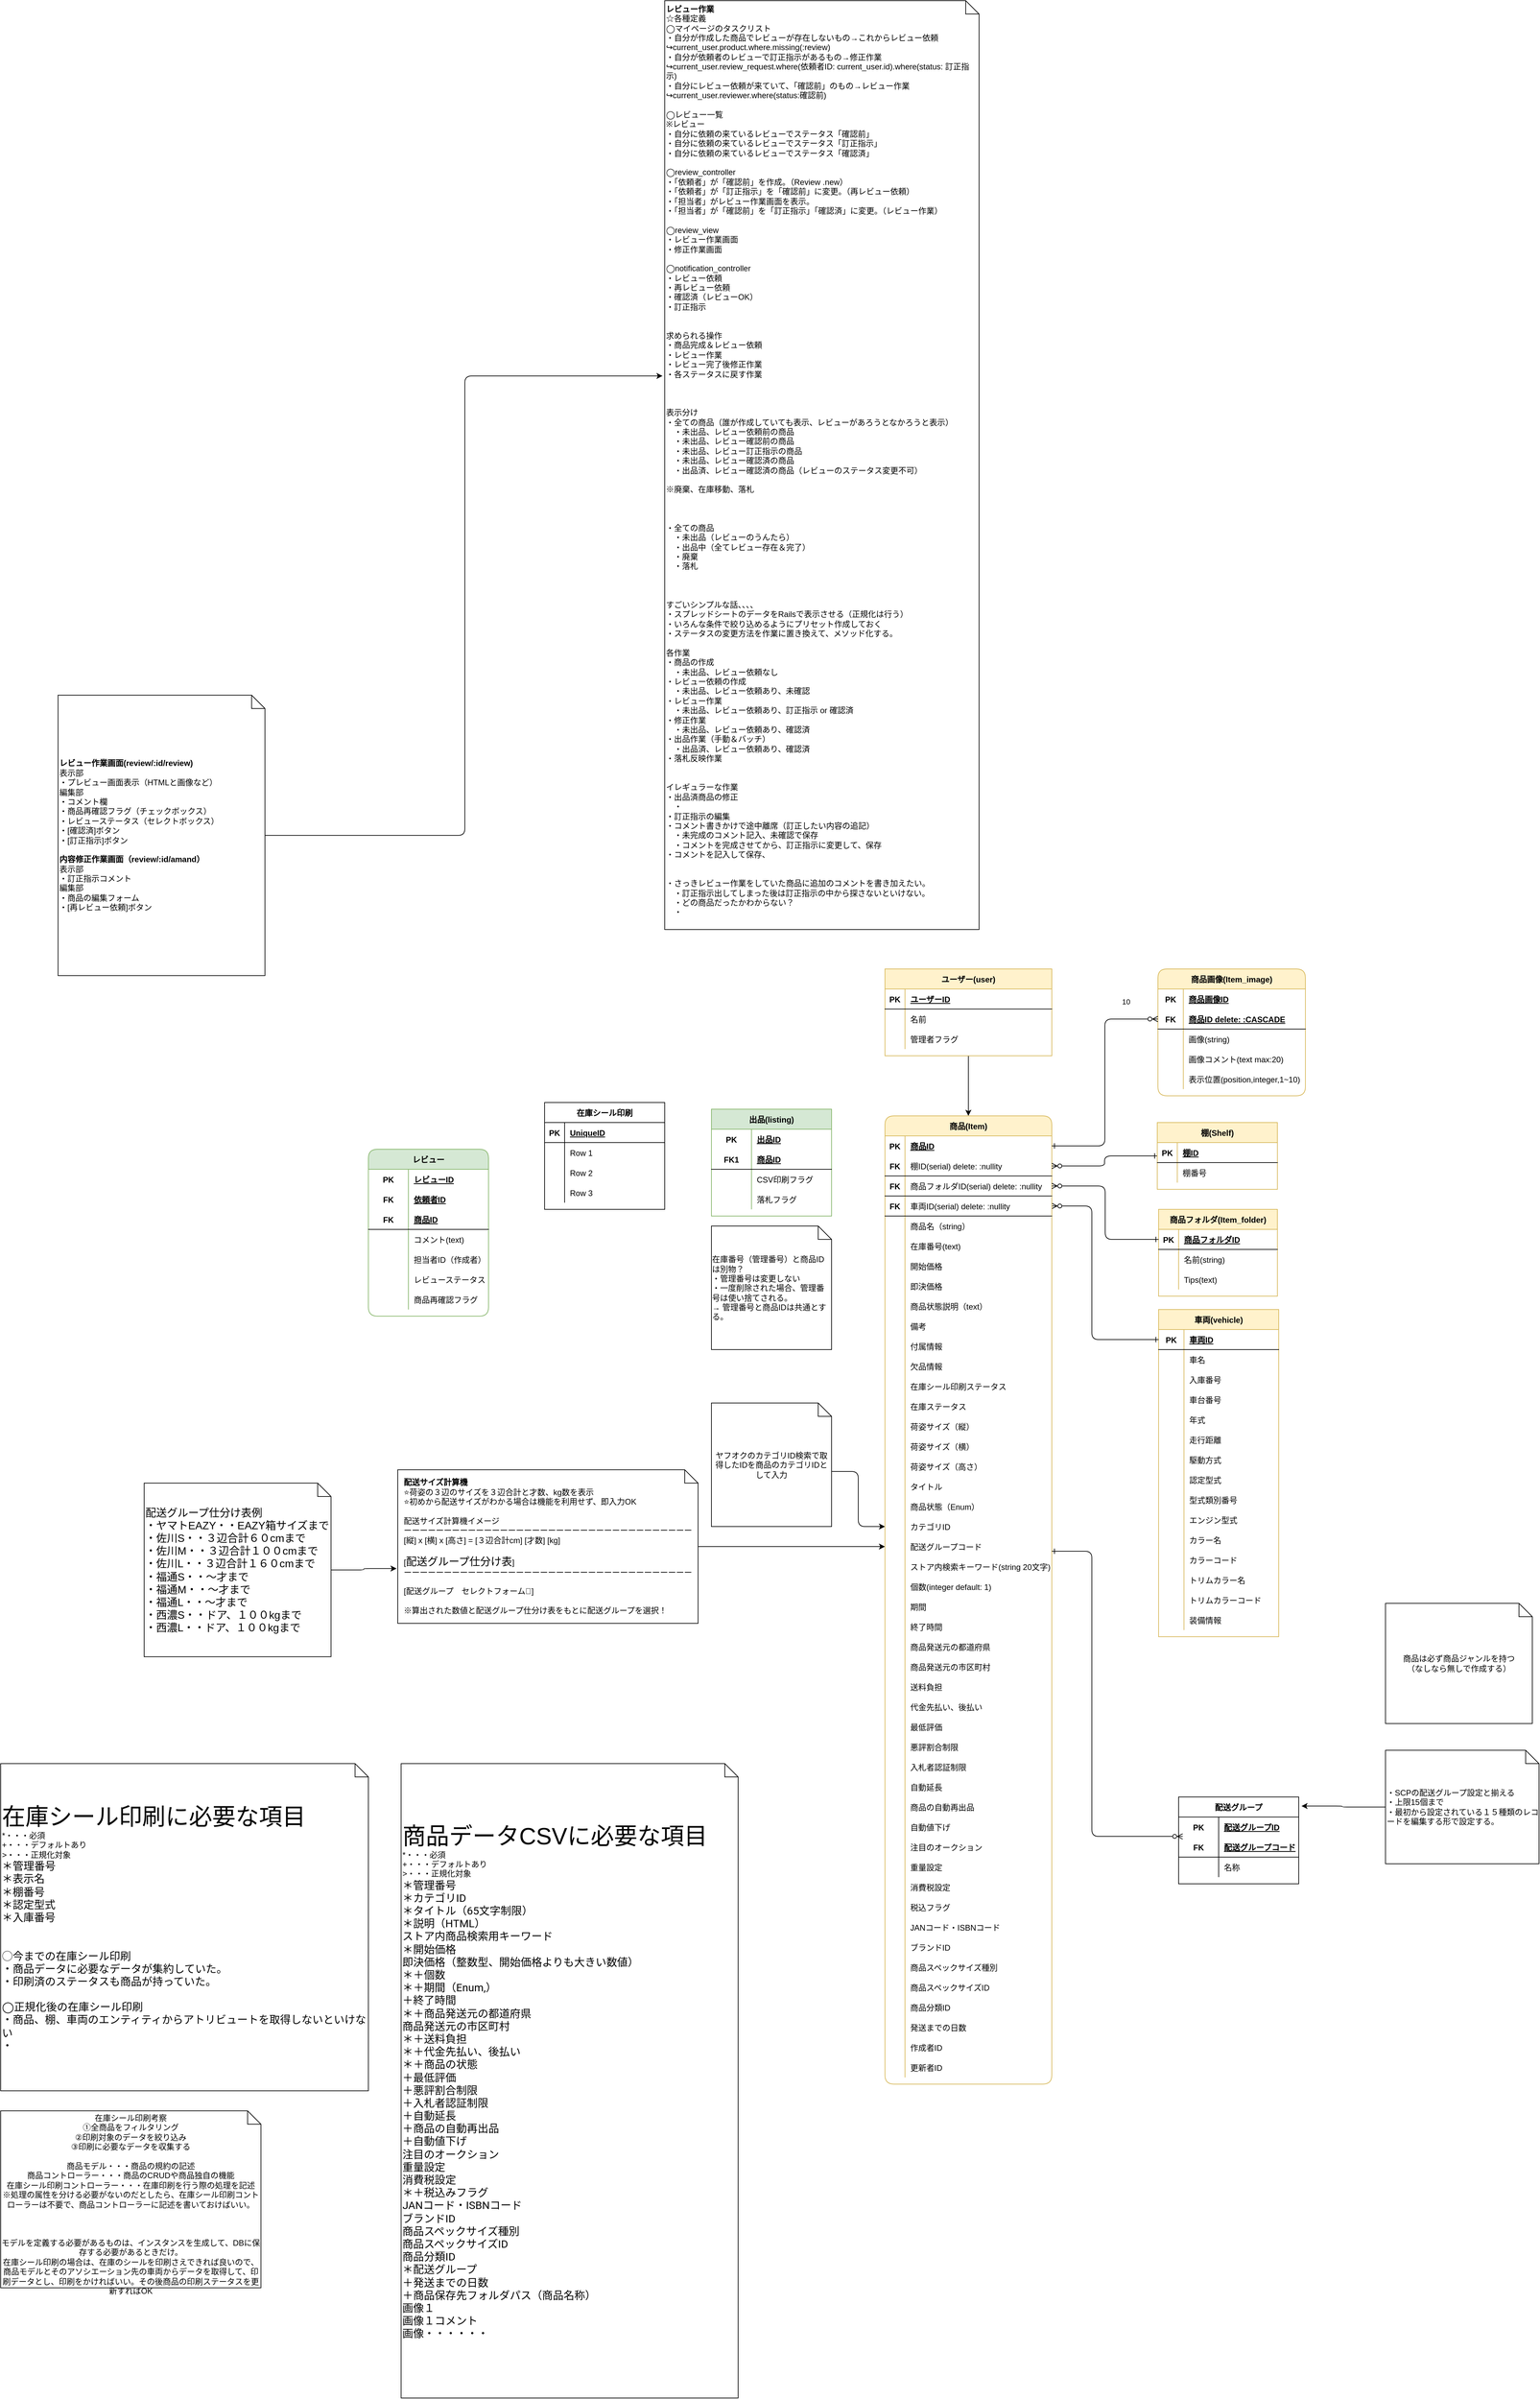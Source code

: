 <mxfile>
    <diagram id="R2lEEEUBdFMjLlhIrx00" name="論理モデル">
        <mxGraphModel dx="3856" dy="3764" grid="1" gridSize="10" guides="1" tooltips="1" connect="1" arrows="1" fold="1" page="1" pageScale="1" pageWidth="850" pageHeight="1100" math="0" shadow="0" extFonts="Permanent Marker^https://fonts.googleapis.com/css?family=Permanent+Marker">
            <root>
                <mxCell id="0"/>
                <mxCell id="1" parent="0"/>
                <mxCell id="63" value="商品フォルダ(Item_folder)" style="shape=table;startSize=30;container=1;collapsible=1;childLayout=tableLayout;fixedRows=1;rowLines=0;fontStyle=1;align=center;resizeLast=1;fillColor=#fff2cc;strokeColor=#d6b656;" parent="1" vertex="1">
                    <mxGeometry x="460" y="200" width="178.04" height="130" as="geometry">
                        <mxRectangle x="120" y="20" width="100" height="30" as="alternateBounds"/>
                    </mxGeometry>
                </mxCell>
                <mxCell id="64" value="" style="shape=partialRectangle;collapsible=0;dropTarget=0;pointerEvents=0;fillColor=none;points=[[0,0.5],[1,0.5]];portConstraint=eastwest;top=0;left=0;right=0;bottom=1;" parent="63" vertex="1">
                    <mxGeometry y="30" width="178.04" height="30" as="geometry"/>
                </mxCell>
                <mxCell id="65" value="PK" style="shape=partialRectangle;overflow=hidden;connectable=0;fillColor=none;top=0;left=0;bottom=0;right=0;fontStyle=1;" parent="64" vertex="1">
                    <mxGeometry width="30" height="30" as="geometry">
                        <mxRectangle width="30" height="30" as="alternateBounds"/>
                    </mxGeometry>
                </mxCell>
                <mxCell id="66" value="商品フォルダID" style="shape=partialRectangle;overflow=hidden;connectable=0;fillColor=none;top=0;left=0;bottom=0;right=0;align=left;spacingLeft=6;fontStyle=5;" parent="64" vertex="1">
                    <mxGeometry x="30" width="148.04" height="30" as="geometry">
                        <mxRectangle width="148.04" height="30" as="alternateBounds"/>
                    </mxGeometry>
                </mxCell>
                <mxCell id="67" value="" style="shape=partialRectangle;collapsible=0;dropTarget=0;pointerEvents=0;fillColor=none;points=[[0,0.5],[1,0.5]];portConstraint=eastwest;top=0;left=0;right=0;bottom=0;" parent="63" vertex="1">
                    <mxGeometry y="60" width="178.04" height="30" as="geometry"/>
                </mxCell>
                <mxCell id="68" value="" style="shape=partialRectangle;overflow=hidden;connectable=0;fillColor=none;top=0;left=0;bottom=0;right=0;" parent="67" vertex="1">
                    <mxGeometry width="30" height="30" as="geometry">
                        <mxRectangle width="30" height="30" as="alternateBounds"/>
                    </mxGeometry>
                </mxCell>
                <mxCell id="69" value="名前(string)" style="shape=partialRectangle;overflow=hidden;connectable=0;fillColor=none;top=0;left=0;bottom=0;right=0;align=left;spacingLeft=6;" parent="67" vertex="1">
                    <mxGeometry x="30" width="148.04" height="30" as="geometry">
                        <mxRectangle width="148.04" height="30" as="alternateBounds"/>
                    </mxGeometry>
                </mxCell>
                <mxCell id="ow6V_ql6uDvH8Puq4_9l-108" value="" style="shape=partialRectangle;collapsible=0;dropTarget=0;pointerEvents=0;fillColor=none;points=[[0,0.5],[1,0.5]];portConstraint=eastwest;top=0;left=0;right=0;bottom=0;" parent="63" vertex="1">
                    <mxGeometry y="90" width="178.04" height="30" as="geometry"/>
                </mxCell>
                <mxCell id="ow6V_ql6uDvH8Puq4_9l-109" value="" style="shape=partialRectangle;overflow=hidden;connectable=0;fillColor=none;top=0;left=0;bottom=0;right=0;" parent="ow6V_ql6uDvH8Puq4_9l-108" vertex="1">
                    <mxGeometry width="30" height="30" as="geometry">
                        <mxRectangle width="30" height="30" as="alternateBounds"/>
                    </mxGeometry>
                </mxCell>
                <mxCell id="ow6V_ql6uDvH8Puq4_9l-110" value="Tips(text)" style="shape=partialRectangle;overflow=hidden;connectable=0;fillColor=none;top=0;left=0;bottom=0;right=0;align=left;spacingLeft=6;" parent="ow6V_ql6uDvH8Puq4_9l-108" vertex="1">
                    <mxGeometry x="30" width="148.04" height="30" as="geometry">
                        <mxRectangle width="148.04" height="30" as="alternateBounds"/>
                    </mxGeometry>
                </mxCell>
                <mxCell id="78" value="" style="edgeStyle=none;html=1;" parent="1" source="71" target="C-vyLk0tnHw3VtMMgP7b-23" edge="1">
                    <mxGeometry relative="1" as="geometry"/>
                </mxCell>
                <mxCell id="71" value="ユーザー(user)" style="shape=table;startSize=30;container=1;collapsible=1;childLayout=tableLayout;fixedRows=1;rowLines=0;fontStyle=1;align=center;resizeLast=1;fillColor=#fff2cc;strokeColor=#d6b656;" parent="1" vertex="1">
                    <mxGeometry x="50" y="-160" width="250" height="130" as="geometry">
                        <mxRectangle x="120" y="20" width="100" height="30" as="alternateBounds"/>
                    </mxGeometry>
                </mxCell>
                <mxCell id="72" value="" style="shape=partialRectangle;collapsible=0;dropTarget=0;pointerEvents=0;fillColor=none;points=[[0,0.5],[1,0.5]];portConstraint=eastwest;top=0;left=0;right=0;bottom=1;" parent="71" vertex="1">
                    <mxGeometry y="30" width="250" height="30" as="geometry"/>
                </mxCell>
                <mxCell id="73" value="PK" style="shape=partialRectangle;overflow=hidden;connectable=0;fillColor=none;top=0;left=0;bottom=0;right=0;fontStyle=1;" parent="72" vertex="1">
                    <mxGeometry width="30" height="30" as="geometry">
                        <mxRectangle width="30" height="30" as="alternateBounds"/>
                    </mxGeometry>
                </mxCell>
                <mxCell id="74" value="ユーザーID" style="shape=partialRectangle;overflow=hidden;connectable=0;fillColor=none;top=0;left=0;bottom=0;right=0;align=left;spacingLeft=6;fontStyle=5;" parent="72" vertex="1">
                    <mxGeometry x="30" width="220" height="30" as="geometry">
                        <mxRectangle width="220" height="30" as="alternateBounds"/>
                    </mxGeometry>
                </mxCell>
                <mxCell id="75" value="" style="shape=partialRectangle;collapsible=0;dropTarget=0;pointerEvents=0;fillColor=none;points=[[0,0.5],[1,0.5]];portConstraint=eastwest;top=0;left=0;right=0;bottom=0;" parent="71" vertex="1">
                    <mxGeometry y="60" width="250" height="30" as="geometry"/>
                </mxCell>
                <mxCell id="76" value="" style="shape=partialRectangle;overflow=hidden;connectable=0;fillColor=none;top=0;left=0;bottom=0;right=0;" parent="75" vertex="1">
                    <mxGeometry width="30" height="30" as="geometry">
                        <mxRectangle width="30" height="30" as="alternateBounds"/>
                    </mxGeometry>
                </mxCell>
                <mxCell id="77" value="名前" style="shape=partialRectangle;overflow=hidden;connectable=0;fillColor=none;top=0;left=0;bottom=0;right=0;align=left;spacingLeft=6;" parent="75" vertex="1">
                    <mxGeometry x="30" width="220" height="30" as="geometry">
                        <mxRectangle width="220" height="30" as="alternateBounds"/>
                    </mxGeometry>
                </mxCell>
                <mxCell id="ow6V_ql6uDvH8Puq4_9l-104" value="" style="shape=partialRectangle;collapsible=0;dropTarget=0;pointerEvents=0;fillColor=none;points=[[0,0.5],[1,0.5]];portConstraint=eastwest;top=0;left=0;right=0;bottom=0;" parent="71" vertex="1">
                    <mxGeometry y="90" width="250" height="30" as="geometry"/>
                </mxCell>
                <mxCell id="ow6V_ql6uDvH8Puq4_9l-105" value="" style="shape=partialRectangle;overflow=hidden;connectable=0;fillColor=none;top=0;left=0;bottom=0;right=0;" parent="ow6V_ql6uDvH8Puq4_9l-104" vertex="1">
                    <mxGeometry width="30" height="30" as="geometry">
                        <mxRectangle width="30" height="30" as="alternateBounds"/>
                    </mxGeometry>
                </mxCell>
                <mxCell id="ow6V_ql6uDvH8Puq4_9l-106" value="管理者フラグ" style="shape=partialRectangle;overflow=hidden;connectable=0;fillColor=none;top=0;left=0;bottom=0;right=0;align=left;spacingLeft=6;" parent="ow6V_ql6uDvH8Puq4_9l-104" vertex="1">
                    <mxGeometry x="30" width="220" height="30" as="geometry">
                        <mxRectangle width="220" height="30" as="alternateBounds"/>
                    </mxGeometry>
                </mxCell>
                <mxCell id="q-5bY-dGLcy4HHWtPjho-230" style="edgeStyle=orthogonalEdgeStyle;html=1;entryX=0;entryY=0.5;entryDx=0;entryDy=0;fontFamily=Helvetica;fontSize=12;fontColor=default;endArrow=classic;endFill=1;exitX=0;exitY=0;exitDx=180;exitDy=102.5;exitPerimeter=0;" parent="1" source="q-5bY-dGLcy4HHWtPjho-225" target="q-5bY-dGLcy4HHWtPjho-222" edge="1">
                    <mxGeometry relative="1" as="geometry"/>
                </mxCell>
                <mxCell id="q-5bY-dGLcy4HHWtPjho-225" value="ヤフオクのカテゴリID検索で取得したIDを商品のカテゴリIDとして入力" style="shape=note;size=20;whiteSpace=wrap;html=1;rounded=0;labelBorderColor=none;pointerEvents=0;fontFamily=Helvetica;fontSize=12;fontColor=default;strokeColor=default;fillColor=none;" parent="1" vertex="1">
                    <mxGeometry x="-210" y="490" width="180" height="185" as="geometry"/>
                </mxCell>
                <mxCell id="ow6V_ql6uDvH8Puq4_9l-118" value="商品画像(Item_image)" style="shape=table;startSize=30;container=1;collapsible=1;childLayout=tableLayout;fixedRows=1;rowLines=0;fontStyle=1;align=center;resizeLast=1;rounded=1;labelBorderColor=none;pointerEvents=0;fontFamily=Helvetica;fontSize=12;strokeColor=#d6b656;fillColor=#fff2cc;" parent="1" vertex="1">
                    <mxGeometry x="459.02" y="-160" width="220.98" height="190" as="geometry"/>
                </mxCell>
                <mxCell id="ow6V_ql6uDvH8Puq4_9l-119" value="" style="shape=partialRectangle;collapsible=0;dropTarget=0;pointerEvents=0;fillColor=none;top=0;left=0;bottom=0;right=0;points=[[0,0.5],[1,0.5]];portConstraint=eastwest;rounded=0;labelBorderColor=none;fontFamily=Helvetica;fontSize=12;fontColor=default;strokeColor=default;" parent="ow6V_ql6uDvH8Puq4_9l-118" vertex="1">
                    <mxGeometry y="30" width="220.98" height="30" as="geometry"/>
                </mxCell>
                <mxCell id="ow6V_ql6uDvH8Puq4_9l-120" value="PK" style="shape=partialRectangle;connectable=0;fillColor=none;top=0;left=0;bottom=0;right=0;fontStyle=1;overflow=hidden;rounded=0;labelBorderColor=none;pointerEvents=0;fontFamily=Helvetica;fontSize=12;fontColor=default;strokeColor=default;" parent="ow6V_ql6uDvH8Puq4_9l-119" vertex="1">
                    <mxGeometry width="38.04" height="30" as="geometry">
                        <mxRectangle width="38.04" height="30" as="alternateBounds"/>
                    </mxGeometry>
                </mxCell>
                <mxCell id="ow6V_ql6uDvH8Puq4_9l-121" value="商品画像ID" style="shape=partialRectangle;connectable=0;fillColor=none;top=0;left=0;bottom=0;right=0;align=left;spacingLeft=6;fontStyle=5;overflow=hidden;rounded=0;labelBorderColor=none;pointerEvents=0;fontFamily=Helvetica;fontSize=12;fontColor=default;strokeColor=default;" parent="ow6V_ql6uDvH8Puq4_9l-119" vertex="1">
                    <mxGeometry x="38.04" width="182.94" height="30" as="geometry">
                        <mxRectangle width="182.94" height="30" as="alternateBounds"/>
                    </mxGeometry>
                </mxCell>
                <mxCell id="ow6V_ql6uDvH8Puq4_9l-122" value="" style="shape=partialRectangle;collapsible=0;dropTarget=0;pointerEvents=0;fillColor=none;top=0;left=0;bottom=1;right=0;points=[[0,0.5],[1,0.5]];portConstraint=eastwest;rounded=0;labelBorderColor=none;fontFamily=Helvetica;fontSize=12;fontColor=default;strokeColor=default;" parent="ow6V_ql6uDvH8Puq4_9l-118" vertex="1">
                    <mxGeometry y="60" width="220.98" height="30" as="geometry"/>
                </mxCell>
                <mxCell id="ow6V_ql6uDvH8Puq4_9l-123" value="FK" style="shape=partialRectangle;connectable=0;fillColor=none;top=0;left=0;bottom=0;right=0;fontStyle=1;overflow=hidden;rounded=0;labelBorderColor=none;pointerEvents=0;fontFamily=Helvetica;fontSize=12;fontColor=default;strokeColor=default;" parent="ow6V_ql6uDvH8Puq4_9l-122" vertex="1">
                    <mxGeometry width="38.04" height="30" as="geometry">
                        <mxRectangle width="38.04" height="30" as="alternateBounds"/>
                    </mxGeometry>
                </mxCell>
                <mxCell id="ow6V_ql6uDvH8Puq4_9l-124" value="商品ID delete: :CASCADE" style="shape=partialRectangle;connectable=0;fillColor=none;top=0;left=0;bottom=0;right=0;align=left;spacingLeft=6;fontStyle=5;overflow=hidden;rounded=0;labelBorderColor=none;pointerEvents=0;fontFamily=Helvetica;fontSize=12;fontColor=default;strokeColor=default;" parent="ow6V_ql6uDvH8Puq4_9l-122" vertex="1">
                    <mxGeometry x="38.04" width="182.94" height="30" as="geometry">
                        <mxRectangle width="182.94" height="30" as="alternateBounds"/>
                    </mxGeometry>
                </mxCell>
                <mxCell id="ow6V_ql6uDvH8Puq4_9l-125" value="" style="shape=partialRectangle;collapsible=0;dropTarget=0;pointerEvents=0;fillColor=none;top=0;left=0;bottom=0;right=0;points=[[0,0.5],[1,0.5]];portConstraint=eastwest;rounded=0;labelBorderColor=none;fontFamily=Helvetica;fontSize=12;fontColor=default;strokeColor=default;" parent="ow6V_ql6uDvH8Puq4_9l-118" vertex="1">
                    <mxGeometry y="90" width="220.98" height="30" as="geometry"/>
                </mxCell>
                <mxCell id="ow6V_ql6uDvH8Puq4_9l-126" value="" style="shape=partialRectangle;connectable=0;fillColor=none;top=0;left=0;bottom=0;right=0;editable=1;overflow=hidden;rounded=0;labelBorderColor=none;pointerEvents=0;fontFamily=Helvetica;fontSize=12;fontColor=default;strokeColor=default;" parent="ow6V_ql6uDvH8Puq4_9l-125" vertex="1">
                    <mxGeometry width="38.04" height="30" as="geometry">
                        <mxRectangle width="38.04" height="30" as="alternateBounds"/>
                    </mxGeometry>
                </mxCell>
                <mxCell id="ow6V_ql6uDvH8Puq4_9l-127" value="画像(string)" style="shape=partialRectangle;connectable=0;fillColor=none;top=0;left=0;bottom=0;right=0;align=left;spacingLeft=6;overflow=hidden;rounded=0;labelBorderColor=none;pointerEvents=0;fontFamily=Helvetica;fontSize=12;fontColor=default;strokeColor=default;" parent="ow6V_ql6uDvH8Puq4_9l-125" vertex="1">
                    <mxGeometry x="38.04" width="182.94" height="30" as="geometry">
                        <mxRectangle width="182.94" height="30" as="alternateBounds"/>
                    </mxGeometry>
                </mxCell>
                <mxCell id="ow6V_ql6uDvH8Puq4_9l-149" value="" style="shape=partialRectangle;collapsible=0;dropTarget=0;pointerEvents=0;fillColor=none;top=0;left=0;bottom=0;right=0;points=[[0,0.5],[1,0.5]];portConstraint=eastwest;rounded=0;labelBorderColor=none;fontFamily=Helvetica;fontSize=12;fontColor=default;strokeColor=default;" parent="ow6V_ql6uDvH8Puq4_9l-118" vertex="1">
                    <mxGeometry y="120" width="220.98" height="30" as="geometry"/>
                </mxCell>
                <mxCell id="ow6V_ql6uDvH8Puq4_9l-150" value="" style="shape=partialRectangle;connectable=0;fillColor=none;top=0;left=0;bottom=0;right=0;editable=1;overflow=hidden;rounded=0;labelBorderColor=none;pointerEvents=0;fontFamily=Helvetica;fontSize=12;fontColor=default;strokeColor=default;" parent="ow6V_ql6uDvH8Puq4_9l-149" vertex="1">
                    <mxGeometry width="38.04" height="30" as="geometry">
                        <mxRectangle width="38.04" height="30" as="alternateBounds"/>
                    </mxGeometry>
                </mxCell>
                <mxCell id="ow6V_ql6uDvH8Puq4_9l-151" value="画像コメント(text max:20)" style="shape=partialRectangle;connectable=0;fillColor=none;top=0;left=0;bottom=0;right=0;align=left;spacingLeft=6;overflow=hidden;rounded=0;labelBorderColor=none;pointerEvents=0;fontFamily=Helvetica;fontSize=12;fontColor=default;strokeColor=default;" parent="ow6V_ql6uDvH8Puq4_9l-149" vertex="1">
                    <mxGeometry x="38.04" width="182.94" height="30" as="geometry">
                        <mxRectangle width="182.94" height="30" as="alternateBounds"/>
                    </mxGeometry>
                </mxCell>
                <mxCell id="ow6V_ql6uDvH8Puq4_9l-152" value="" style="shape=partialRectangle;collapsible=0;dropTarget=0;pointerEvents=0;fillColor=none;top=0;left=0;bottom=0;right=0;points=[[0,0.5],[1,0.5]];portConstraint=eastwest;rounded=0;labelBorderColor=none;fontFamily=Helvetica;fontSize=12;fontColor=default;strokeColor=default;" parent="ow6V_ql6uDvH8Puq4_9l-118" vertex="1">
                    <mxGeometry y="150" width="220.98" height="30" as="geometry"/>
                </mxCell>
                <mxCell id="ow6V_ql6uDvH8Puq4_9l-153" value="" style="shape=partialRectangle;connectable=0;fillColor=none;top=0;left=0;bottom=0;right=0;editable=1;overflow=hidden;rounded=0;labelBorderColor=none;pointerEvents=0;fontFamily=Helvetica;fontSize=12;fontColor=default;strokeColor=default;" parent="ow6V_ql6uDvH8Puq4_9l-152" vertex="1">
                    <mxGeometry width="38.04" height="30" as="geometry">
                        <mxRectangle width="38.04" height="30" as="alternateBounds"/>
                    </mxGeometry>
                </mxCell>
                <mxCell id="ow6V_ql6uDvH8Puq4_9l-154" value="表示位置(position,integer,1~10)" style="shape=partialRectangle;connectable=0;fillColor=none;top=0;left=0;bottom=0;right=0;align=left;spacingLeft=6;overflow=hidden;rounded=0;labelBorderColor=none;pointerEvents=0;fontFamily=Helvetica;fontSize=12;fontColor=default;strokeColor=default;" parent="ow6V_ql6uDvH8Puq4_9l-152" vertex="1">
                    <mxGeometry x="38.04" width="182.94" height="30" as="geometry">
                        <mxRectangle width="182.94" height="30" as="alternateBounds"/>
                    </mxGeometry>
                </mxCell>
                <mxCell id="ow6V_ql6uDvH8Puq4_9l-136" value="車両(vehicle)" style="shape=table;startSize=30;container=1;collapsible=1;childLayout=tableLayout;fixedRows=1;rowLines=0;fontStyle=1;align=center;resizeLast=1;rounded=0;labelBorderColor=none;pointerEvents=0;fontFamily=Helvetica;fontSize=12;strokeColor=#d6b656;fillColor=#fff2cc;" parent="1" vertex="1">
                    <mxGeometry x="460" y="350" width="180" height="490" as="geometry">
                        <mxRectangle x="660" y="240" width="60" height="30" as="alternateBounds"/>
                    </mxGeometry>
                </mxCell>
                <mxCell id="ow6V_ql6uDvH8Puq4_9l-137" value="" style="shape=partialRectangle;collapsible=0;dropTarget=0;pointerEvents=0;fillColor=none;top=0;left=0;bottom=1;right=0;points=[[0,0.5],[1,0.5]];portConstraint=eastwest;rounded=0;labelBorderColor=none;fontFamily=Helvetica;fontSize=12;fontColor=default;strokeColor=default;" parent="ow6V_ql6uDvH8Puq4_9l-136" vertex="1">
                    <mxGeometry y="30" width="180" height="30" as="geometry"/>
                </mxCell>
                <mxCell id="ow6V_ql6uDvH8Puq4_9l-138" value="PK" style="shape=partialRectangle;connectable=0;fillColor=none;top=0;left=0;bottom=0;right=0;fontStyle=1;overflow=hidden;rounded=0;labelBorderColor=none;pointerEvents=0;fontFamily=Helvetica;fontSize=12;fontColor=default;strokeColor=default;" parent="ow6V_ql6uDvH8Puq4_9l-137" vertex="1">
                    <mxGeometry width="38.04" height="30" as="geometry">
                        <mxRectangle width="38.04" height="30" as="alternateBounds"/>
                    </mxGeometry>
                </mxCell>
                <mxCell id="ow6V_ql6uDvH8Puq4_9l-139" value="車両ID" style="shape=partialRectangle;connectable=0;fillColor=none;top=0;left=0;bottom=0;right=0;align=left;spacingLeft=6;fontStyle=5;overflow=hidden;rounded=0;labelBorderColor=none;pointerEvents=0;fontFamily=Helvetica;fontSize=12;fontColor=default;strokeColor=default;" parent="ow6V_ql6uDvH8Puq4_9l-137" vertex="1">
                    <mxGeometry x="38.04" width="141.96" height="30" as="geometry">
                        <mxRectangle width="141.96" height="30" as="alternateBounds"/>
                    </mxGeometry>
                </mxCell>
                <mxCell id="ow6V_ql6uDvH8Puq4_9l-143" value="" style="shape=partialRectangle;collapsible=0;dropTarget=0;pointerEvents=0;fillColor=none;top=0;left=0;bottom=0;right=0;points=[[0,0.5],[1,0.5]];portConstraint=eastwest;rounded=0;labelBorderColor=none;fontFamily=Helvetica;fontSize=12;fontColor=default;strokeColor=default;" parent="ow6V_ql6uDvH8Puq4_9l-136" vertex="1">
                    <mxGeometry y="60" width="180" height="30" as="geometry"/>
                </mxCell>
                <mxCell id="ow6V_ql6uDvH8Puq4_9l-144" value="" style="shape=partialRectangle;connectable=0;fillColor=none;top=0;left=0;bottom=0;right=0;editable=1;overflow=hidden;rounded=0;labelBorderColor=none;pointerEvents=0;fontFamily=Helvetica;fontSize=12;fontColor=default;strokeColor=default;" parent="ow6V_ql6uDvH8Puq4_9l-143" vertex="1">
                    <mxGeometry width="38.04" height="30" as="geometry">
                        <mxRectangle width="38.04" height="30" as="alternateBounds"/>
                    </mxGeometry>
                </mxCell>
                <mxCell id="ow6V_ql6uDvH8Puq4_9l-145" value="車名" style="shape=partialRectangle;connectable=0;fillColor=none;top=0;left=0;bottom=0;right=0;align=left;spacingLeft=6;overflow=hidden;rounded=0;labelBorderColor=none;pointerEvents=0;fontFamily=Helvetica;fontSize=12;fontColor=default;strokeColor=default;" parent="ow6V_ql6uDvH8Puq4_9l-143" vertex="1">
                    <mxGeometry x="38.04" width="141.96" height="30" as="geometry">
                        <mxRectangle width="141.96" height="30" as="alternateBounds"/>
                    </mxGeometry>
                </mxCell>
                <mxCell id="Bzsj7IxESGKC1jdA5hh7-279" value="" style="shape=partialRectangle;collapsible=0;dropTarget=0;pointerEvents=0;fillColor=none;top=0;left=0;bottom=0;right=0;points=[[0,0.5],[1,0.5]];portConstraint=eastwest;rounded=0;labelBorderColor=none;fontFamily=Helvetica;fontSize=12;fontColor=default;strokeColor=default;" vertex="1" parent="ow6V_ql6uDvH8Puq4_9l-136">
                    <mxGeometry y="90" width="180" height="30" as="geometry"/>
                </mxCell>
                <mxCell id="Bzsj7IxESGKC1jdA5hh7-280" value="" style="shape=partialRectangle;connectable=0;fillColor=none;top=0;left=0;bottom=0;right=0;editable=1;overflow=hidden;rounded=0;labelBorderColor=none;pointerEvents=0;fontFamily=Helvetica;fontSize=12;fontColor=default;strokeColor=default;" vertex="1" parent="Bzsj7IxESGKC1jdA5hh7-279">
                    <mxGeometry width="38.04" height="30" as="geometry">
                        <mxRectangle width="38.04" height="30" as="alternateBounds"/>
                    </mxGeometry>
                </mxCell>
                <mxCell id="Bzsj7IxESGKC1jdA5hh7-281" value="入庫番号" style="shape=partialRectangle;connectable=0;fillColor=none;top=0;left=0;bottom=0;right=0;align=left;spacingLeft=6;overflow=hidden;rounded=0;labelBorderColor=none;pointerEvents=0;fontFamily=Helvetica;fontSize=12;fontColor=default;strokeColor=default;" vertex="1" parent="Bzsj7IxESGKC1jdA5hh7-279">
                    <mxGeometry x="38.04" width="141.96" height="30" as="geometry">
                        <mxRectangle width="141.96" height="30" as="alternateBounds"/>
                    </mxGeometry>
                </mxCell>
                <mxCell id="ow6V_ql6uDvH8Puq4_9l-146" value="" style="shape=partialRectangle;collapsible=0;dropTarget=0;pointerEvents=0;fillColor=none;top=0;left=0;bottom=0;right=0;points=[[0,0.5],[1,0.5]];portConstraint=eastwest;rounded=0;labelBorderColor=none;fontFamily=Helvetica;fontSize=12;fontColor=default;strokeColor=default;" parent="ow6V_ql6uDvH8Puq4_9l-136" vertex="1">
                    <mxGeometry y="120" width="180" height="30" as="geometry"/>
                </mxCell>
                <mxCell id="ow6V_ql6uDvH8Puq4_9l-147" value="" style="shape=partialRectangle;connectable=0;fillColor=none;top=0;left=0;bottom=0;right=0;editable=1;overflow=hidden;rounded=0;labelBorderColor=none;pointerEvents=0;fontFamily=Helvetica;fontSize=12;fontColor=default;strokeColor=default;" parent="ow6V_ql6uDvH8Puq4_9l-146" vertex="1">
                    <mxGeometry width="38.04" height="30" as="geometry">
                        <mxRectangle width="38.04" height="30" as="alternateBounds"/>
                    </mxGeometry>
                </mxCell>
                <mxCell id="ow6V_ql6uDvH8Puq4_9l-148" value="車台番号" style="shape=partialRectangle;connectable=0;fillColor=none;top=0;left=0;bottom=0;right=0;align=left;spacingLeft=6;overflow=hidden;rounded=0;labelBorderColor=none;pointerEvents=0;fontFamily=Helvetica;fontSize=12;fontColor=default;strokeColor=default;" parent="ow6V_ql6uDvH8Puq4_9l-146" vertex="1">
                    <mxGeometry x="38.04" width="141.96" height="30" as="geometry">
                        <mxRectangle width="141.96" height="30" as="alternateBounds"/>
                    </mxGeometry>
                </mxCell>
                <mxCell id="ow6V_ql6uDvH8Puq4_9l-159" value="" style="shape=partialRectangle;collapsible=0;dropTarget=0;pointerEvents=0;fillColor=none;top=0;left=0;bottom=0;right=0;points=[[0,0.5],[1,0.5]];portConstraint=eastwest;rounded=0;labelBorderColor=none;fontFamily=Helvetica;fontSize=12;fontColor=default;strokeColor=default;" parent="ow6V_ql6uDvH8Puq4_9l-136" vertex="1">
                    <mxGeometry y="150" width="180" height="30" as="geometry"/>
                </mxCell>
                <mxCell id="ow6V_ql6uDvH8Puq4_9l-160" value="" style="shape=partialRectangle;connectable=0;fillColor=none;top=0;left=0;bottom=0;right=0;editable=1;overflow=hidden;rounded=0;labelBorderColor=none;pointerEvents=0;fontFamily=Helvetica;fontSize=12;fontColor=default;strokeColor=default;" parent="ow6V_ql6uDvH8Puq4_9l-159" vertex="1">
                    <mxGeometry width="38.04" height="30" as="geometry">
                        <mxRectangle width="38.04" height="30" as="alternateBounds"/>
                    </mxGeometry>
                </mxCell>
                <mxCell id="ow6V_ql6uDvH8Puq4_9l-161" value="年式" style="shape=partialRectangle;connectable=0;fillColor=none;top=0;left=0;bottom=0;right=0;align=left;spacingLeft=6;overflow=hidden;rounded=0;labelBorderColor=none;pointerEvents=0;fontFamily=Helvetica;fontSize=12;fontColor=default;strokeColor=default;" parent="ow6V_ql6uDvH8Puq4_9l-159" vertex="1">
                    <mxGeometry x="38.04" width="141.96" height="30" as="geometry">
                        <mxRectangle width="141.96" height="30" as="alternateBounds"/>
                    </mxGeometry>
                </mxCell>
                <mxCell id="ow6V_ql6uDvH8Puq4_9l-162" value="" style="shape=partialRectangle;collapsible=0;dropTarget=0;pointerEvents=0;fillColor=none;top=0;left=0;bottom=0;right=0;points=[[0,0.5],[1,0.5]];portConstraint=eastwest;rounded=0;labelBorderColor=none;fontFamily=Helvetica;fontSize=12;fontColor=default;strokeColor=default;" parent="ow6V_ql6uDvH8Puq4_9l-136" vertex="1">
                    <mxGeometry y="180" width="180" height="30" as="geometry"/>
                </mxCell>
                <mxCell id="ow6V_ql6uDvH8Puq4_9l-163" value="" style="shape=partialRectangle;connectable=0;fillColor=none;top=0;left=0;bottom=0;right=0;editable=1;overflow=hidden;rounded=0;labelBorderColor=none;pointerEvents=0;fontFamily=Helvetica;fontSize=12;fontColor=default;strokeColor=default;" parent="ow6V_ql6uDvH8Puq4_9l-162" vertex="1">
                    <mxGeometry width="38.04" height="30" as="geometry">
                        <mxRectangle width="38.04" height="30" as="alternateBounds"/>
                    </mxGeometry>
                </mxCell>
                <mxCell id="ow6V_ql6uDvH8Puq4_9l-164" value="走行距離" style="shape=partialRectangle;connectable=0;fillColor=none;top=0;left=0;bottom=0;right=0;align=left;spacingLeft=6;overflow=hidden;rounded=0;labelBorderColor=none;pointerEvents=0;fontFamily=Helvetica;fontSize=12;fontColor=default;strokeColor=default;" parent="ow6V_ql6uDvH8Puq4_9l-162" vertex="1">
                    <mxGeometry x="38.04" width="141.96" height="30" as="geometry">
                        <mxRectangle width="141.96" height="30" as="alternateBounds"/>
                    </mxGeometry>
                </mxCell>
                <mxCell id="ow6V_ql6uDvH8Puq4_9l-165" value="" style="shape=partialRectangle;collapsible=0;dropTarget=0;pointerEvents=0;fillColor=none;top=0;left=0;bottom=0;right=0;points=[[0,0.5],[1,0.5]];portConstraint=eastwest;rounded=0;labelBorderColor=none;fontFamily=Helvetica;fontSize=12;fontColor=default;strokeColor=default;" parent="ow6V_ql6uDvH8Puq4_9l-136" vertex="1">
                    <mxGeometry y="210" width="180" height="30" as="geometry"/>
                </mxCell>
                <mxCell id="ow6V_ql6uDvH8Puq4_9l-166" value="" style="shape=partialRectangle;connectable=0;fillColor=none;top=0;left=0;bottom=0;right=0;editable=1;overflow=hidden;rounded=0;labelBorderColor=none;pointerEvents=0;fontFamily=Helvetica;fontSize=12;fontColor=default;strokeColor=default;" parent="ow6V_ql6uDvH8Puq4_9l-165" vertex="1">
                    <mxGeometry width="38.04" height="30" as="geometry">
                        <mxRectangle width="38.04" height="30" as="alternateBounds"/>
                    </mxGeometry>
                </mxCell>
                <mxCell id="ow6V_ql6uDvH8Puq4_9l-167" value="駆動方式" style="shape=partialRectangle;connectable=0;fillColor=none;top=0;left=0;bottom=0;right=0;align=left;spacingLeft=6;overflow=hidden;rounded=0;labelBorderColor=none;pointerEvents=0;fontFamily=Helvetica;fontSize=12;fontColor=default;strokeColor=default;" parent="ow6V_ql6uDvH8Puq4_9l-165" vertex="1">
                    <mxGeometry x="38.04" width="141.96" height="30" as="geometry">
                        <mxRectangle width="141.96" height="30" as="alternateBounds"/>
                    </mxGeometry>
                </mxCell>
                <mxCell id="ow6V_ql6uDvH8Puq4_9l-168" value="" style="shape=partialRectangle;collapsible=0;dropTarget=0;pointerEvents=0;fillColor=none;top=0;left=0;bottom=0;right=0;points=[[0,0.5],[1,0.5]];portConstraint=eastwest;rounded=0;labelBorderColor=none;fontFamily=Helvetica;fontSize=12;fontColor=default;strokeColor=default;" parent="ow6V_ql6uDvH8Puq4_9l-136" vertex="1">
                    <mxGeometry y="240" width="180" height="30" as="geometry"/>
                </mxCell>
                <mxCell id="ow6V_ql6uDvH8Puq4_9l-169" value="" style="shape=partialRectangle;connectable=0;fillColor=none;top=0;left=0;bottom=0;right=0;editable=1;overflow=hidden;rounded=0;labelBorderColor=none;pointerEvents=0;fontFamily=Helvetica;fontSize=12;fontColor=default;strokeColor=default;" parent="ow6V_ql6uDvH8Puq4_9l-168" vertex="1">
                    <mxGeometry width="38.04" height="30" as="geometry">
                        <mxRectangle width="38.04" height="30" as="alternateBounds"/>
                    </mxGeometry>
                </mxCell>
                <mxCell id="ow6V_ql6uDvH8Puq4_9l-170" value="認定型式" style="shape=partialRectangle;connectable=0;fillColor=none;top=0;left=0;bottom=0;right=0;align=left;spacingLeft=6;overflow=hidden;rounded=0;labelBorderColor=none;pointerEvents=0;fontFamily=Helvetica;fontSize=12;fontColor=default;strokeColor=default;" parent="ow6V_ql6uDvH8Puq4_9l-168" vertex="1">
                    <mxGeometry x="38.04" width="141.96" height="30" as="geometry">
                        <mxRectangle width="141.96" height="30" as="alternateBounds"/>
                    </mxGeometry>
                </mxCell>
                <mxCell id="ow6V_ql6uDvH8Puq4_9l-171" value="" style="shape=partialRectangle;collapsible=0;dropTarget=0;pointerEvents=0;fillColor=none;top=0;left=0;bottom=0;right=0;points=[[0,0.5],[1,0.5]];portConstraint=eastwest;rounded=0;labelBorderColor=none;fontFamily=Helvetica;fontSize=12;fontColor=default;strokeColor=default;" parent="ow6V_ql6uDvH8Puq4_9l-136" vertex="1">
                    <mxGeometry y="270" width="180" height="30" as="geometry"/>
                </mxCell>
                <mxCell id="ow6V_ql6uDvH8Puq4_9l-172" value="" style="shape=partialRectangle;connectable=0;fillColor=none;top=0;left=0;bottom=0;right=0;editable=1;overflow=hidden;rounded=0;labelBorderColor=none;pointerEvents=0;fontFamily=Helvetica;fontSize=12;fontColor=default;strokeColor=default;" parent="ow6V_ql6uDvH8Puq4_9l-171" vertex="1">
                    <mxGeometry width="38.04" height="30" as="geometry">
                        <mxRectangle width="38.04" height="30" as="alternateBounds"/>
                    </mxGeometry>
                </mxCell>
                <mxCell id="ow6V_ql6uDvH8Puq4_9l-173" value="型式類別番号" style="shape=partialRectangle;connectable=0;fillColor=none;top=0;left=0;bottom=0;right=0;align=left;spacingLeft=6;overflow=hidden;rounded=0;labelBorderColor=none;pointerEvents=0;fontFamily=Helvetica;fontSize=12;fontColor=default;strokeColor=default;" parent="ow6V_ql6uDvH8Puq4_9l-171" vertex="1">
                    <mxGeometry x="38.04" width="141.96" height="30" as="geometry">
                        <mxRectangle width="141.96" height="30" as="alternateBounds"/>
                    </mxGeometry>
                </mxCell>
                <mxCell id="ow6V_ql6uDvH8Puq4_9l-174" value="" style="shape=partialRectangle;collapsible=0;dropTarget=0;pointerEvents=0;fillColor=none;top=0;left=0;bottom=0;right=0;points=[[0,0.5],[1,0.5]];portConstraint=eastwest;rounded=0;labelBorderColor=none;fontFamily=Helvetica;fontSize=12;fontColor=default;strokeColor=default;" parent="ow6V_ql6uDvH8Puq4_9l-136" vertex="1">
                    <mxGeometry y="300" width="180" height="30" as="geometry"/>
                </mxCell>
                <mxCell id="ow6V_ql6uDvH8Puq4_9l-175" value="" style="shape=partialRectangle;connectable=0;fillColor=none;top=0;left=0;bottom=0;right=0;editable=1;overflow=hidden;rounded=0;labelBorderColor=none;pointerEvents=0;fontFamily=Helvetica;fontSize=12;fontColor=default;strokeColor=default;" parent="ow6V_ql6uDvH8Puq4_9l-174" vertex="1">
                    <mxGeometry width="38.04" height="30" as="geometry">
                        <mxRectangle width="38.04" height="30" as="alternateBounds"/>
                    </mxGeometry>
                </mxCell>
                <mxCell id="ow6V_ql6uDvH8Puq4_9l-176" value="エンジン型式" style="shape=partialRectangle;connectable=0;fillColor=none;top=0;left=0;bottom=0;right=0;align=left;spacingLeft=6;overflow=hidden;rounded=0;labelBorderColor=none;pointerEvents=0;fontFamily=Helvetica;fontSize=12;fontColor=default;strokeColor=default;" parent="ow6V_ql6uDvH8Puq4_9l-174" vertex="1">
                    <mxGeometry x="38.04" width="141.96" height="30" as="geometry">
                        <mxRectangle width="141.96" height="30" as="alternateBounds"/>
                    </mxGeometry>
                </mxCell>
                <mxCell id="ow6V_ql6uDvH8Puq4_9l-177" value="" style="shape=partialRectangle;collapsible=0;dropTarget=0;pointerEvents=0;fillColor=none;top=0;left=0;bottom=0;right=0;points=[[0,0.5],[1,0.5]];portConstraint=eastwest;rounded=0;labelBorderColor=none;fontFamily=Helvetica;fontSize=12;fontColor=default;strokeColor=default;" parent="ow6V_ql6uDvH8Puq4_9l-136" vertex="1">
                    <mxGeometry y="330" width="180" height="30" as="geometry"/>
                </mxCell>
                <mxCell id="ow6V_ql6uDvH8Puq4_9l-178" value="" style="shape=partialRectangle;connectable=0;fillColor=none;top=0;left=0;bottom=0;right=0;editable=1;overflow=hidden;rounded=0;labelBorderColor=none;pointerEvents=0;fontFamily=Helvetica;fontSize=12;fontColor=default;strokeColor=default;" parent="ow6V_ql6uDvH8Puq4_9l-177" vertex="1">
                    <mxGeometry width="38.04" height="30" as="geometry">
                        <mxRectangle width="38.04" height="30" as="alternateBounds"/>
                    </mxGeometry>
                </mxCell>
                <mxCell id="ow6V_ql6uDvH8Puq4_9l-179" value="カラー名" style="shape=partialRectangle;connectable=0;fillColor=none;top=0;left=0;bottom=0;right=0;align=left;spacingLeft=6;overflow=hidden;rounded=0;labelBorderColor=none;pointerEvents=0;fontFamily=Helvetica;fontSize=12;fontColor=default;strokeColor=default;" parent="ow6V_ql6uDvH8Puq4_9l-177" vertex="1">
                    <mxGeometry x="38.04" width="141.96" height="30" as="geometry">
                        <mxRectangle width="141.96" height="30" as="alternateBounds"/>
                    </mxGeometry>
                </mxCell>
                <mxCell id="ow6V_ql6uDvH8Puq4_9l-180" value="" style="shape=partialRectangle;collapsible=0;dropTarget=0;pointerEvents=0;fillColor=none;top=0;left=0;bottom=0;right=0;points=[[0,0.5],[1,0.5]];portConstraint=eastwest;rounded=0;labelBorderColor=none;fontFamily=Helvetica;fontSize=12;fontColor=default;strokeColor=default;" parent="ow6V_ql6uDvH8Puq4_9l-136" vertex="1">
                    <mxGeometry y="360" width="180" height="30" as="geometry"/>
                </mxCell>
                <mxCell id="ow6V_ql6uDvH8Puq4_9l-181" value="" style="shape=partialRectangle;connectable=0;fillColor=none;top=0;left=0;bottom=0;right=0;editable=1;overflow=hidden;rounded=0;labelBorderColor=none;pointerEvents=0;fontFamily=Helvetica;fontSize=12;fontColor=default;strokeColor=default;" parent="ow6V_ql6uDvH8Puq4_9l-180" vertex="1">
                    <mxGeometry width="38.04" height="30" as="geometry">
                        <mxRectangle width="38.04" height="30" as="alternateBounds"/>
                    </mxGeometry>
                </mxCell>
                <mxCell id="ow6V_ql6uDvH8Puq4_9l-182" value="カラーコード" style="shape=partialRectangle;connectable=0;fillColor=none;top=0;left=0;bottom=0;right=0;align=left;spacingLeft=6;overflow=hidden;rounded=0;labelBorderColor=none;pointerEvents=0;fontFamily=Helvetica;fontSize=12;fontColor=default;strokeColor=default;" parent="ow6V_ql6uDvH8Puq4_9l-180" vertex="1">
                    <mxGeometry x="38.04" width="141.96" height="30" as="geometry">
                        <mxRectangle width="141.96" height="30" as="alternateBounds"/>
                    </mxGeometry>
                </mxCell>
                <mxCell id="ow6V_ql6uDvH8Puq4_9l-183" value="" style="shape=partialRectangle;collapsible=0;dropTarget=0;pointerEvents=0;fillColor=none;top=0;left=0;bottom=0;right=0;points=[[0,0.5],[1,0.5]];portConstraint=eastwest;rounded=0;labelBorderColor=none;fontFamily=Helvetica;fontSize=12;fontColor=default;strokeColor=default;" parent="ow6V_ql6uDvH8Puq4_9l-136" vertex="1">
                    <mxGeometry y="390" width="180" height="30" as="geometry"/>
                </mxCell>
                <mxCell id="ow6V_ql6uDvH8Puq4_9l-184" value="" style="shape=partialRectangle;connectable=0;fillColor=none;top=0;left=0;bottom=0;right=0;editable=1;overflow=hidden;rounded=0;labelBorderColor=none;pointerEvents=0;fontFamily=Helvetica;fontSize=12;fontColor=default;strokeColor=default;" parent="ow6V_ql6uDvH8Puq4_9l-183" vertex="1">
                    <mxGeometry width="38.04" height="30" as="geometry">
                        <mxRectangle width="38.04" height="30" as="alternateBounds"/>
                    </mxGeometry>
                </mxCell>
                <mxCell id="ow6V_ql6uDvH8Puq4_9l-185" value="トリムカラー名" style="shape=partialRectangle;connectable=0;fillColor=none;top=0;left=0;bottom=0;right=0;align=left;spacingLeft=6;overflow=hidden;rounded=0;labelBorderColor=none;pointerEvents=0;fontFamily=Helvetica;fontSize=12;fontColor=default;strokeColor=default;" parent="ow6V_ql6uDvH8Puq4_9l-183" vertex="1">
                    <mxGeometry x="38.04" width="141.96" height="30" as="geometry">
                        <mxRectangle width="141.96" height="30" as="alternateBounds"/>
                    </mxGeometry>
                </mxCell>
                <mxCell id="ow6V_ql6uDvH8Puq4_9l-186" value="" style="shape=partialRectangle;collapsible=0;dropTarget=0;pointerEvents=0;fillColor=none;top=0;left=0;bottom=0;right=0;points=[[0,0.5],[1,0.5]];portConstraint=eastwest;rounded=0;labelBorderColor=none;fontFamily=Helvetica;fontSize=12;fontColor=default;strokeColor=default;" parent="ow6V_ql6uDvH8Puq4_9l-136" vertex="1">
                    <mxGeometry y="420" width="180" height="30" as="geometry"/>
                </mxCell>
                <mxCell id="ow6V_ql6uDvH8Puq4_9l-187" value="" style="shape=partialRectangle;connectable=0;fillColor=none;top=0;left=0;bottom=0;right=0;editable=1;overflow=hidden;rounded=0;labelBorderColor=none;pointerEvents=0;fontFamily=Helvetica;fontSize=12;fontColor=default;strokeColor=default;" parent="ow6V_ql6uDvH8Puq4_9l-186" vertex="1">
                    <mxGeometry width="38.04" height="30" as="geometry">
                        <mxRectangle width="38.04" height="30" as="alternateBounds"/>
                    </mxGeometry>
                </mxCell>
                <mxCell id="ow6V_ql6uDvH8Puq4_9l-188" value="トリムカラーコード" style="shape=partialRectangle;connectable=0;fillColor=none;top=0;left=0;bottom=0;right=0;align=left;spacingLeft=6;overflow=hidden;rounded=0;labelBorderColor=none;pointerEvents=0;fontFamily=Helvetica;fontSize=12;fontColor=default;strokeColor=default;" parent="ow6V_ql6uDvH8Puq4_9l-186" vertex="1">
                    <mxGeometry x="38.04" width="141.96" height="30" as="geometry">
                        <mxRectangle width="141.96" height="30" as="alternateBounds"/>
                    </mxGeometry>
                </mxCell>
                <mxCell id="ow6V_ql6uDvH8Puq4_9l-189" value="" style="shape=partialRectangle;collapsible=0;dropTarget=0;pointerEvents=0;fillColor=none;top=0;left=0;bottom=0;right=0;points=[[0,0.5],[1,0.5]];portConstraint=eastwest;rounded=0;labelBorderColor=none;fontFamily=Helvetica;fontSize=12;fontColor=default;strokeColor=default;" parent="ow6V_ql6uDvH8Puq4_9l-136" vertex="1">
                    <mxGeometry y="450" width="180" height="30" as="geometry"/>
                </mxCell>
                <mxCell id="ow6V_ql6uDvH8Puq4_9l-190" value="" style="shape=partialRectangle;connectable=0;fillColor=none;top=0;left=0;bottom=0;right=0;editable=1;overflow=hidden;rounded=0;labelBorderColor=none;pointerEvents=0;fontFamily=Helvetica;fontSize=12;fontColor=default;strokeColor=default;" parent="ow6V_ql6uDvH8Puq4_9l-189" vertex="1">
                    <mxGeometry width="38.04" height="30" as="geometry">
                        <mxRectangle width="38.04" height="30" as="alternateBounds"/>
                    </mxGeometry>
                </mxCell>
                <mxCell id="ow6V_ql6uDvH8Puq4_9l-191" value="装備情報" style="shape=partialRectangle;connectable=0;fillColor=none;top=0;left=0;bottom=0;right=0;align=left;spacingLeft=6;overflow=hidden;rounded=0;labelBorderColor=none;pointerEvents=0;fontFamily=Helvetica;fontSize=12;fontColor=default;strokeColor=default;" parent="ow6V_ql6uDvH8Puq4_9l-189" vertex="1">
                    <mxGeometry x="38.04" width="141.96" height="30" as="geometry">
                        <mxRectangle width="141.96" height="30" as="alternateBounds"/>
                    </mxGeometry>
                </mxCell>
                <mxCell id="ow6V_ql6uDvH8Puq4_9l-202" value="" style="edgeStyle=orthogonalEdgeStyle;html=1;entryX=0;entryY=0.5;entryDx=0;entryDy=0;fontFamily=Helvetica;fontSize=12;fontColor=default;endArrow=ERone;endFill=0;startArrow=ERzeroToMany;startFill=0;exitX=1;exitY=0.5;exitDx=0;exitDy=0;" parent="1" source="Bzsj7IxESGKC1jdA5hh7-282" target="ow6V_ql6uDvH8Puq4_9l-137" edge="1">
                    <mxGeometry relative="1" as="geometry">
                        <Array as="points">
                            <mxPoint x="360" y="195"/>
                            <mxPoint x="360" y="395"/>
                        </Array>
                    </mxGeometry>
                </mxCell>
                <mxCell id="ow6V_ql6uDvH8Puq4_9l-265" value="配送グループ" style="shape=table;startSize=30;container=1;collapsible=1;childLayout=tableLayout;fixedRows=1;rowLines=0;fontStyle=1;align=center;resizeLast=1;rounded=0;labelBorderColor=none;pointerEvents=0;fontFamily=Helvetica;fontSize=12;fontColor=default;strokeColor=default;fillColor=none;" parent="1" vertex="1">
                    <mxGeometry x="490.0" y="1080" width="180" height="130" as="geometry"/>
                </mxCell>
                <mxCell id="ow6V_ql6uDvH8Puq4_9l-266" value="" style="shape=partialRectangle;collapsible=0;dropTarget=0;pointerEvents=0;fillColor=none;top=0;left=0;bottom=0;right=0;points=[[0,0.5],[1,0.5]];portConstraint=eastwest;rounded=0;labelBorderColor=none;fontFamily=Helvetica;fontSize=12;fontColor=default;strokeColor=default;" parent="ow6V_ql6uDvH8Puq4_9l-265" vertex="1">
                    <mxGeometry y="30" width="180" height="30" as="geometry"/>
                </mxCell>
                <mxCell id="ow6V_ql6uDvH8Puq4_9l-267" value="PK" style="shape=partialRectangle;connectable=0;fillColor=none;top=0;left=0;bottom=0;right=0;fontStyle=1;overflow=hidden;rounded=0;labelBorderColor=none;pointerEvents=0;fontFamily=Helvetica;fontSize=12;fontColor=default;strokeColor=default;" parent="ow6V_ql6uDvH8Puq4_9l-266" vertex="1">
                    <mxGeometry width="60" height="30" as="geometry">
                        <mxRectangle width="60" height="30" as="alternateBounds"/>
                    </mxGeometry>
                </mxCell>
                <mxCell id="ow6V_ql6uDvH8Puq4_9l-268" value="配送グループID" style="shape=partialRectangle;connectable=0;fillColor=none;top=0;left=0;bottom=0;right=0;align=left;spacingLeft=6;fontStyle=5;overflow=hidden;rounded=0;labelBorderColor=none;pointerEvents=0;fontFamily=Helvetica;fontSize=12;fontColor=default;strokeColor=default;" parent="ow6V_ql6uDvH8Puq4_9l-266" vertex="1">
                    <mxGeometry x="60" width="120" height="30" as="geometry">
                        <mxRectangle width="120" height="30" as="alternateBounds"/>
                    </mxGeometry>
                </mxCell>
                <mxCell id="ow6V_ql6uDvH8Puq4_9l-269" value="" style="shape=partialRectangle;collapsible=0;dropTarget=0;pointerEvents=0;fillColor=none;top=0;left=0;bottom=1;right=0;points=[[0,0.5],[1,0.5]];portConstraint=eastwest;rounded=0;labelBorderColor=none;fontFamily=Helvetica;fontSize=12;fontColor=default;strokeColor=default;" parent="ow6V_ql6uDvH8Puq4_9l-265" vertex="1">
                    <mxGeometry y="60" width="180" height="30" as="geometry"/>
                </mxCell>
                <mxCell id="ow6V_ql6uDvH8Puq4_9l-270" value="FK" style="shape=partialRectangle;connectable=0;fillColor=none;top=0;left=0;bottom=0;right=0;fontStyle=1;overflow=hidden;rounded=0;labelBorderColor=none;pointerEvents=0;fontFamily=Helvetica;fontSize=12;fontColor=default;strokeColor=default;" parent="ow6V_ql6uDvH8Puq4_9l-269" vertex="1">
                    <mxGeometry width="60" height="30" as="geometry">
                        <mxRectangle width="60" height="30" as="alternateBounds"/>
                    </mxGeometry>
                </mxCell>
                <mxCell id="ow6V_ql6uDvH8Puq4_9l-271" value="配送グループコード" style="shape=partialRectangle;connectable=0;fillColor=none;top=0;left=0;bottom=0;right=0;align=left;spacingLeft=6;fontStyle=5;overflow=hidden;rounded=0;labelBorderColor=none;pointerEvents=0;fontFamily=Helvetica;fontSize=12;fontColor=default;strokeColor=default;" parent="ow6V_ql6uDvH8Puq4_9l-269" vertex="1">
                    <mxGeometry x="60" width="120" height="30" as="geometry">
                        <mxRectangle width="120" height="30" as="alternateBounds"/>
                    </mxGeometry>
                </mxCell>
                <mxCell id="ow6V_ql6uDvH8Puq4_9l-272" value="" style="shape=partialRectangle;collapsible=0;dropTarget=0;pointerEvents=0;fillColor=none;top=0;left=0;bottom=0;right=0;points=[[0,0.5],[1,0.5]];portConstraint=eastwest;rounded=0;labelBorderColor=none;fontFamily=Helvetica;fontSize=12;fontColor=default;strokeColor=default;" parent="ow6V_ql6uDvH8Puq4_9l-265" vertex="1">
                    <mxGeometry y="90" width="180" height="30" as="geometry"/>
                </mxCell>
                <mxCell id="ow6V_ql6uDvH8Puq4_9l-273" value="" style="shape=partialRectangle;connectable=0;fillColor=none;top=0;left=0;bottom=0;right=0;editable=1;overflow=hidden;rounded=0;labelBorderColor=none;pointerEvents=0;fontFamily=Helvetica;fontSize=12;fontColor=default;strokeColor=default;" parent="ow6V_ql6uDvH8Puq4_9l-272" vertex="1">
                    <mxGeometry width="60" height="30" as="geometry">
                        <mxRectangle width="60" height="30" as="alternateBounds"/>
                    </mxGeometry>
                </mxCell>
                <mxCell id="ow6V_ql6uDvH8Puq4_9l-274" value="名称" style="shape=partialRectangle;connectable=0;fillColor=none;top=0;left=0;bottom=0;right=0;align=left;spacingLeft=6;overflow=hidden;rounded=0;labelBorderColor=none;pointerEvents=0;fontFamily=Helvetica;fontSize=12;fontColor=default;strokeColor=default;" parent="ow6V_ql6uDvH8Puq4_9l-272" vertex="1">
                    <mxGeometry x="60" width="120" height="30" as="geometry">
                        <mxRectangle width="120" height="30" as="alternateBounds"/>
                    </mxGeometry>
                </mxCell>
                <mxCell id="ow6V_ql6uDvH8Puq4_9l-279" style="edgeStyle=orthogonalEdgeStyle;html=1;entryX=1.023;entryY=0.104;entryDx=0;entryDy=0;entryPerimeter=0;fontFamily=Helvetica;fontSize=12;fontColor=default;endArrow=classic;endFill=1;" parent="1" source="ow6V_ql6uDvH8Puq4_9l-278" target="ow6V_ql6uDvH8Puq4_9l-265" edge="1">
                    <mxGeometry relative="1" as="geometry"/>
                </mxCell>
                <mxCell id="ow6V_ql6uDvH8Puq4_9l-278" value="・SCPの配送グループ設定と揃える&lt;br&gt;・上限15個まで&lt;br&gt;・最初から設定されている１５種類のレコードを編集する形で設定する。" style="shape=note;size=20;whiteSpace=wrap;html=1;rounded=0;labelBorderColor=none;pointerEvents=0;fontFamily=Helvetica;fontSize=12;fontColor=default;strokeColor=default;fillColor=none;align=left;" parent="1" vertex="1">
                    <mxGeometry x="800" y="1010" width="230" height="170" as="geometry"/>
                </mxCell>
                <mxCell id="ci3S__ClVNOBlHww6G9q-108" value="&lt;span style=&quot;font-family: &amp;#34;roboto&amp;#34; , &amp;#34;arial&amp;#34; , sans-serif ; font-style: normal ; font-weight: 400 ; letter-spacing: 0.1px ; text-indent: 0px ; text-transform: none ; word-spacing: 0px ; display: inline ; float: none&quot;&gt;&lt;span style=&quot;font-family: &amp;#34;helvetica&amp;#34; ; letter-spacing: normal&quot;&gt;&lt;font style=&quot;font-size: 35px&quot;&gt;商品データCSVに必要な項目&lt;/font&gt;&lt;br&gt;*・・・必須&lt;/span&gt;&lt;br style=&quot;font-family: &amp;#34;helvetica&amp;#34; ; font-size: 12px ; letter-spacing: normal&quot;&gt;&lt;span style=&quot;font-size: 12px ; font-family: &amp;#34;helvetica&amp;#34; ; letter-spacing: normal&quot;&gt;+・・・デフォルトあり&lt;/span&gt;&lt;br style=&quot;font-family: &amp;#34;helvetica&amp;#34; ; font-size: 12px ; letter-spacing: normal&quot;&gt;&lt;span style=&quot;font-size: 12px ; font-family: &amp;#34;helvetica&amp;#34; ; letter-spacing: normal&quot;&gt;&amp;gt;・・・正規化対象&lt;/span&gt;&lt;br&gt;&lt;span style=&quot;font-size: 16px&quot;&gt;＊管理番号&lt;/span&gt;&lt;/span&gt;&lt;br style=&quot;font-family: &amp;#34;roboto&amp;#34; , &amp;#34;arial&amp;#34; , sans-serif ; font-size: 16px ; font-style: normal ; font-weight: 400 ; letter-spacing: 0.1px ; text-indent: 0px ; text-transform: none ; word-spacing: 0px&quot;&gt;&lt;span style=&quot;font-family: &amp;#34;roboto&amp;#34; , &amp;#34;arial&amp;#34; , sans-serif ; font-size: 16px ; font-style: normal ; font-weight: 400 ; letter-spacing: 0.1px ; text-indent: 0px ; text-transform: none ; word-spacing: 0px ; display: inline ; float: none&quot;&gt;＊カテゴリID&lt;/span&gt;&lt;br style=&quot;font-family: &amp;#34;roboto&amp;#34; , &amp;#34;arial&amp;#34; , sans-serif ; font-size: 16px ; font-style: normal ; font-weight: 400 ; letter-spacing: 0.1px ; text-indent: 0px ; text-transform: none ; word-spacing: 0px&quot;&gt;&lt;span style=&quot;font-family: &amp;#34;roboto&amp;#34; , &amp;#34;arial&amp;#34; , sans-serif ; font-size: 16px ; font-style: normal ; font-weight: 400 ; letter-spacing: 0.1px ; text-indent: 0px ; text-transform: none ; word-spacing: 0px ; display: inline ; float: none&quot;&gt;＊タイトル&lt;/span&gt;&lt;span style=&quot;font-family: &amp;#34;roboto&amp;#34; , &amp;#34;arial&amp;#34; , sans-serif ; font-size: 16px ; letter-spacing: 0.1px&quot;&gt;（65文字制限）&lt;/span&gt;&lt;br style=&quot;font-family: &amp;#34;roboto&amp;#34; , &amp;#34;arial&amp;#34; , sans-serif ; font-size: 16px ; font-style: normal ; font-weight: 400 ; letter-spacing: 0.1px ; text-indent: 0px ; text-transform: none ; word-spacing: 0px&quot;&gt;&lt;span style=&quot;font-family: &amp;#34;roboto&amp;#34; , &amp;#34;arial&amp;#34; , sans-serif ; font-size: 16px ; font-style: normal ; font-weight: 400 ; letter-spacing: 0.1px ; text-indent: 0px ; text-transform: none ; word-spacing: 0px ; display: inline ; float: none&quot;&gt;＊説明（HTML）&lt;/span&gt;&lt;br style=&quot;font-family: &amp;#34;roboto&amp;#34; , &amp;#34;arial&amp;#34; , sans-serif ; font-size: 16px ; font-style: normal ; font-weight: 400 ; letter-spacing: 0.1px ; text-indent: 0px ; text-transform: none ; word-spacing: 0px&quot;&gt;&lt;span style=&quot;font-family: &amp;#34;roboto&amp;#34; , &amp;#34;arial&amp;#34; , sans-serif ; font-size: 16px ; font-style: normal ; font-weight: 400 ; letter-spacing: 0.1px ; text-indent: 0px ; text-transform: none ; word-spacing: 0px ; display: inline ; float: none&quot;&gt;ストア内商品検索用キーワード&lt;/span&gt;&lt;br style=&quot;font-family: &amp;#34;roboto&amp;#34; , &amp;#34;arial&amp;#34; , sans-serif ; font-size: 16px ; font-style: normal ; font-weight: 400 ; letter-spacing: 0.1px ; text-indent: 0px ; text-transform: none ; word-spacing: 0px&quot;&gt;&lt;span style=&quot;font-family: &amp;#34;roboto&amp;#34; , &amp;#34;arial&amp;#34; , sans-serif ; font-size: 16px ; font-style: normal ; font-weight: 400 ; letter-spacing: 0.1px ; text-indent: 0px ; text-transform: none ; word-spacing: 0px ; display: inline ; float: none&quot;&gt;＊開始価格&lt;/span&gt;&lt;br style=&quot;font-family: &amp;#34;roboto&amp;#34; , &amp;#34;arial&amp;#34; , sans-serif ; font-size: 16px ; font-style: normal ; font-weight: 400 ; letter-spacing: 0.1px ; text-indent: 0px ; text-transform: none ; word-spacing: 0px&quot;&gt;&lt;span style=&quot;font-family: &amp;#34;roboto&amp;#34; , &amp;#34;arial&amp;#34; , sans-serif ; font-size: 16px ; font-style: normal ; font-weight: 400 ; letter-spacing: 0.1px ; text-indent: 0px ; text-transform: none ; word-spacing: 0px ; display: inline ; float: none&quot;&gt;即決価格（整数型、開始価格よりも大きい数値）&lt;/span&gt;&lt;br style=&quot;font-family: &amp;#34;roboto&amp;#34; , &amp;#34;arial&amp;#34; , sans-serif ; font-size: 16px ; font-style: normal ; font-weight: 400 ; letter-spacing: 0.1px ; text-indent: 0px ; text-transform: none ; word-spacing: 0px&quot;&gt;&lt;span style=&quot;font-family: &amp;#34;roboto&amp;#34; , &amp;#34;arial&amp;#34; , sans-serif ; font-size: 16px ; font-style: normal ; font-weight: 400 ; letter-spacing: 0.1px ; text-indent: 0px ; text-transform: none ; word-spacing: 0px ; display: inline ; float: none&quot;&gt;＊＋個数&lt;/span&gt;&lt;br style=&quot;font-family: &amp;#34;roboto&amp;#34; , &amp;#34;arial&amp;#34; , sans-serif ; font-size: 16px ; font-style: normal ; font-weight: 400 ; letter-spacing: 0.1px ; text-indent: 0px ; text-transform: none ; word-spacing: 0px&quot;&gt;&lt;span style=&quot;font-family: &amp;#34;roboto&amp;#34; , &amp;#34;arial&amp;#34; , sans-serif ; font-size: 16px ; font-style: normal ; font-weight: 400 ; letter-spacing: 0.1px ; text-indent: 0px ; text-transform: none ; word-spacing: 0px ; display: inline ; float: none&quot;&gt;＊＋期間（Enum,）&lt;/span&gt;&lt;br style=&quot;font-family: &amp;#34;roboto&amp;#34; , &amp;#34;arial&amp;#34; , sans-serif ; font-size: 16px ; font-style: normal ; font-weight: 400 ; letter-spacing: 0.1px ; text-indent: 0px ; text-transform: none ; word-spacing: 0px&quot;&gt;&lt;span style=&quot;font-family: &amp;#34;roboto&amp;#34; , &amp;#34;arial&amp;#34; , sans-serif ; font-size: 16px ; font-style: normal ; font-weight: 400 ; letter-spacing: 0.1px ; text-indent: 0px ; text-transform: none ; word-spacing: 0px ; display: inline ; float: none&quot;&gt;＋終了時間&lt;/span&gt;&lt;br style=&quot;font-family: &amp;#34;roboto&amp;#34; , &amp;#34;arial&amp;#34; , sans-serif ; font-size: 16px ; font-style: normal ; font-weight: 400 ; letter-spacing: 0.1px ; text-indent: 0px ; text-transform: none ; word-spacing: 0px&quot;&gt;&lt;span style=&quot;font-family: &amp;#34;roboto&amp;#34; , &amp;#34;arial&amp;#34; , sans-serif ; font-size: 16px ; font-style: normal ; font-weight: 400 ; letter-spacing: 0.1px ; text-indent: 0px ; text-transform: none ; word-spacing: 0px ; display: inline ; float: none&quot;&gt;&lt;span style=&quot;letter-spacing: 0.1px&quot;&gt;＊＋&lt;/span&gt;商品発送元の都道府県&lt;/span&gt;&lt;br style=&quot;font-family: &amp;#34;roboto&amp;#34; , &amp;#34;arial&amp;#34; , sans-serif ; font-size: 16px ; font-style: normal ; font-weight: 400 ; letter-spacing: 0.1px ; text-indent: 0px ; text-transform: none ; word-spacing: 0px&quot;&gt;&lt;span style=&quot;font-family: &amp;#34;roboto&amp;#34; , &amp;#34;arial&amp;#34; , sans-serif ; font-size: 16px ; font-style: normal ; font-weight: 400 ; letter-spacing: 0.1px ; text-indent: 0px ; text-transform: none ; word-spacing: 0px ; display: inline ; float: none&quot;&gt;商品発送元の市区町村&lt;/span&gt;&lt;br style=&quot;font-family: &amp;#34;roboto&amp;#34; , &amp;#34;arial&amp;#34; , sans-serif ; font-size: 16px ; font-style: normal ; font-weight: 400 ; letter-spacing: 0.1px ; text-indent: 0px ; text-transform: none ; word-spacing: 0px&quot;&gt;&lt;span style=&quot;font-family: &amp;#34;roboto&amp;#34; , &amp;#34;arial&amp;#34; , sans-serif ; font-size: 16px ; font-style: normal ; font-weight: 400 ; letter-spacing: 0.1px ; text-indent: 0px ; text-transform: none ; word-spacing: 0px ; display: inline ; float: none&quot;&gt;＊＋送料負担&lt;/span&gt;&lt;br style=&quot;font-family: &amp;#34;roboto&amp;#34; , &amp;#34;arial&amp;#34; , sans-serif ; font-size: 16px ; font-style: normal ; font-weight: 400 ; letter-spacing: 0.1px ; text-indent: 0px ; text-transform: none ; word-spacing: 0px&quot;&gt;&lt;span style=&quot;font-family: &amp;#34;roboto&amp;#34; , &amp;#34;arial&amp;#34; , sans-serif ; font-size: 16px ; font-style: normal ; font-weight: 400 ; letter-spacing: 0.1px ; text-indent: 0px ; text-transform: none ; word-spacing: 0px ; display: inline ; float: none&quot;&gt;＊＋代金先払い、後払い&lt;/span&gt;&lt;br style=&quot;font-family: &amp;#34;roboto&amp;#34; , &amp;#34;arial&amp;#34; , sans-serif ; font-size: 16px ; font-style: normal ; font-weight: 400 ; letter-spacing: 0.1px ; text-indent: 0px ; text-transform: none ; word-spacing: 0px&quot;&gt;&lt;span style=&quot;font-family: &amp;#34;roboto&amp;#34; , &amp;#34;arial&amp;#34; , sans-serif ; font-size: 16px ; font-style: normal ; font-weight: 400 ; letter-spacing: 0.1px ; text-indent: 0px ; text-transform: none ; word-spacing: 0px ; display: inline ; float: none&quot;&gt;＊＋商品の状態&lt;/span&gt;&lt;br style=&quot;font-family: &amp;#34;roboto&amp;#34; , &amp;#34;arial&amp;#34; , sans-serif ; font-size: 16px ; font-style: normal ; font-weight: 400 ; letter-spacing: 0.1px ; text-indent: 0px ; text-transform: none ; word-spacing: 0px&quot;&gt;&lt;span style=&quot;font-family: &amp;#34;roboto&amp;#34; , &amp;#34;arial&amp;#34; , sans-serif ; font-size: 16px ; font-style: normal ; font-weight: 400 ; letter-spacing: 0.1px ; text-indent: 0px ; text-transform: none ; word-spacing: 0px ; display: inline ; float: none&quot;&gt;＋最低評価&lt;/span&gt;&lt;br style=&quot;font-family: &amp;#34;roboto&amp;#34; , &amp;#34;arial&amp;#34; , sans-serif ; font-size: 16px ; font-style: normal ; font-weight: 400 ; letter-spacing: 0.1px ; text-indent: 0px ; text-transform: none ; word-spacing: 0px&quot;&gt;&lt;span style=&quot;font-family: &amp;#34;roboto&amp;#34; , &amp;#34;arial&amp;#34; , sans-serif ; font-size: 16px ; font-style: normal ; font-weight: 400 ; letter-spacing: 0.1px ; text-indent: 0px ; text-transform: none ; word-spacing: 0px ; display: inline ; float: none&quot;&gt;＋悪評割合制限&lt;/span&gt;&lt;br style=&quot;font-family: &amp;#34;roboto&amp;#34; , &amp;#34;arial&amp;#34; , sans-serif ; font-size: 16px ; font-style: normal ; font-weight: 400 ; letter-spacing: 0.1px ; text-indent: 0px ; text-transform: none ; word-spacing: 0px&quot;&gt;&lt;span style=&quot;font-family: &amp;#34;roboto&amp;#34; , &amp;#34;arial&amp;#34; , sans-serif ; font-size: 16px ; font-style: normal ; font-weight: 400 ; letter-spacing: 0.1px ; text-indent: 0px ; text-transform: none ; word-spacing: 0px ; display: inline ; float: none&quot;&gt;＋入札者認証制限&lt;/span&gt;&lt;br style=&quot;font-family: &amp;#34;roboto&amp;#34; , &amp;#34;arial&amp;#34; , sans-serif ; font-size: 16px ; font-style: normal ; font-weight: 400 ; letter-spacing: 0.1px ; text-indent: 0px ; text-transform: none ; word-spacing: 0px&quot;&gt;&lt;span style=&quot;font-family: &amp;#34;roboto&amp;#34; , &amp;#34;arial&amp;#34; , sans-serif ; font-size: 16px ; font-style: normal ; font-weight: 400 ; letter-spacing: 0.1px ; text-indent: 0px ; text-transform: none ; word-spacing: 0px ; display: inline ; float: none&quot;&gt;＋自動延長&lt;/span&gt;&lt;br style=&quot;font-family: &amp;#34;roboto&amp;#34; , &amp;#34;arial&amp;#34; , sans-serif ; font-size: 16px ; font-style: normal ; font-weight: 400 ; letter-spacing: 0.1px ; text-indent: 0px ; text-transform: none ; word-spacing: 0px&quot;&gt;&lt;span style=&quot;font-family: &amp;#34;roboto&amp;#34; , &amp;#34;arial&amp;#34; , sans-serif ; font-size: 16px ; font-style: normal ; font-weight: 400 ; letter-spacing: 0.1px ; text-indent: 0px ; text-transform: none ; word-spacing: 0px ; display: inline ; float: none&quot;&gt;＋商品の自動再出品&lt;/span&gt;&lt;br style=&quot;font-family: &amp;#34;roboto&amp;#34; , &amp;#34;arial&amp;#34; , sans-serif ; font-size: 16px ; font-style: normal ; font-weight: 400 ; letter-spacing: 0.1px ; text-indent: 0px ; text-transform: none ; word-spacing: 0px&quot;&gt;&lt;span style=&quot;font-family: &amp;#34;roboto&amp;#34; , &amp;#34;arial&amp;#34; , sans-serif ; font-size: 16px ; font-style: normal ; font-weight: 400 ; letter-spacing: 0.1px ; text-indent: 0px ; text-transform: none ; word-spacing: 0px ; display: inline ; float: none&quot;&gt;＋自動値下げ&lt;/span&gt;&lt;br style=&quot;font-family: &amp;#34;roboto&amp;#34; , &amp;#34;arial&amp;#34; , sans-serif ; font-size: 16px ; font-style: normal ; font-weight: 400 ; letter-spacing: 0.1px ; text-indent: 0px ; text-transform: none ; word-spacing: 0px&quot;&gt;&lt;span style=&quot;font-family: &amp;#34;roboto&amp;#34; , &amp;#34;arial&amp;#34; , sans-serif ; font-size: 16px ; font-style: normal ; font-weight: 400 ; letter-spacing: 0.1px ; text-indent: 0px ; text-transform: none ; word-spacing: 0px ; display: inline ; float: none&quot;&gt;注目のオークション&lt;/span&gt;&lt;br style=&quot;font-family: &amp;#34;roboto&amp;#34; , &amp;#34;arial&amp;#34; , sans-serif ; font-size: 16px ; font-style: normal ; font-weight: 400 ; letter-spacing: 0.1px ; text-indent: 0px ; text-transform: none ; word-spacing: 0px&quot;&gt;&lt;span style=&quot;font-family: &amp;#34;roboto&amp;#34; , &amp;#34;arial&amp;#34; , sans-serif ; font-size: 16px ; font-style: normal ; font-weight: 400 ; letter-spacing: 0.1px ; text-indent: 0px ; text-transform: none ; word-spacing: 0px ; display: inline ; float: none&quot;&gt;重量設定&lt;/span&gt;&lt;br style=&quot;font-family: &amp;#34;roboto&amp;#34; , &amp;#34;arial&amp;#34; , sans-serif ; font-size: 16px ; font-style: normal ; font-weight: 400 ; letter-spacing: 0.1px ; text-indent: 0px ; text-transform: none ; word-spacing: 0px&quot;&gt;&lt;span style=&quot;font-family: &amp;#34;roboto&amp;#34; , &amp;#34;arial&amp;#34; , sans-serif ; font-size: 16px ; font-style: normal ; font-weight: 400 ; letter-spacing: 0.1px ; text-indent: 0px ; text-transform: none ; word-spacing: 0px ; display: inline ; float: none&quot;&gt;消費税設定&lt;/span&gt;&lt;br style=&quot;font-family: &amp;#34;roboto&amp;#34; , &amp;#34;arial&amp;#34; , sans-serif ; font-size: 16px ; font-style: normal ; font-weight: 400 ; letter-spacing: 0.1px ; text-indent: 0px ; text-transform: none ; word-spacing: 0px&quot;&gt;&lt;span style=&quot;font-family: &amp;#34;roboto&amp;#34; , &amp;#34;arial&amp;#34; , sans-serif ; font-size: 16px ; font-style: normal ; font-weight: 400 ; letter-spacing: 0.1px ; text-indent: 0px ; text-transform: none ; word-spacing: 0px ; display: inline ; float: none&quot;&gt;＊＋税込みフラグ&lt;/span&gt;&lt;br style=&quot;font-family: &amp;#34;roboto&amp;#34; , &amp;#34;arial&amp;#34; , sans-serif ; font-size: 16px ; font-style: normal ; font-weight: 400 ; letter-spacing: 0.1px ; text-indent: 0px ; text-transform: none ; word-spacing: 0px&quot;&gt;&lt;span style=&quot;font-family: &amp;#34;roboto&amp;#34; , &amp;#34;arial&amp;#34; , sans-serif ; font-size: 16px ; font-style: normal ; font-weight: 400 ; letter-spacing: 0.1px ; text-indent: 0px ; text-transform: none ; word-spacing: 0px ; display: inline ; float: none&quot;&gt;JANコード・ISBNコード&lt;/span&gt;&lt;br style=&quot;font-family: &amp;#34;roboto&amp;#34; , &amp;#34;arial&amp;#34; , sans-serif ; font-size: 16px ; font-style: normal ; font-weight: 400 ; letter-spacing: 0.1px ; text-indent: 0px ; text-transform: none ; word-spacing: 0px&quot;&gt;&lt;span style=&quot;font-family: &amp;#34;roboto&amp;#34; , &amp;#34;arial&amp;#34; , sans-serif ; font-size: 16px ; font-style: normal ; font-weight: 400 ; letter-spacing: 0.1px ; text-indent: 0px ; text-transform: none ; word-spacing: 0px ; display: inline ; float: none&quot;&gt;ブランドID&lt;/span&gt;&lt;br style=&quot;font-family: &amp;#34;roboto&amp;#34; , &amp;#34;arial&amp;#34; , sans-serif ; font-size: 16px ; font-style: normal ; font-weight: 400 ; letter-spacing: 0.1px ; text-indent: 0px ; text-transform: none ; word-spacing: 0px&quot;&gt;&lt;span style=&quot;font-family: &amp;#34;roboto&amp;#34; , &amp;#34;arial&amp;#34; , sans-serif ; font-size: 16px ; font-style: normal ; font-weight: 400 ; letter-spacing: 0.1px ; text-indent: 0px ; text-transform: none ; word-spacing: 0px ; display: inline ; float: none&quot;&gt;商品スペックサイズ種別&lt;/span&gt;&lt;br style=&quot;font-family: &amp;#34;roboto&amp;#34; , &amp;#34;arial&amp;#34; , sans-serif ; font-size: 16px ; font-style: normal ; font-weight: 400 ; letter-spacing: 0.1px ; text-indent: 0px ; text-transform: none ; word-spacing: 0px&quot;&gt;&lt;span style=&quot;font-family: &amp;#34;roboto&amp;#34; , &amp;#34;arial&amp;#34; , sans-serif ; font-size: 16px ; font-style: normal ; font-weight: 400 ; letter-spacing: 0.1px ; text-indent: 0px ; text-transform: none ; word-spacing: 0px ; display: inline ; float: none&quot;&gt;商品スペックサイズID&lt;/span&gt;&lt;br style=&quot;font-family: &amp;#34;roboto&amp;#34; , &amp;#34;arial&amp;#34; , sans-serif ; font-size: 16px ; font-style: normal ; font-weight: 400 ; letter-spacing: 0.1px ; text-indent: 0px ; text-transform: none ; word-spacing: 0px&quot;&gt;&lt;span style=&quot;font-family: &amp;#34;roboto&amp;#34; , &amp;#34;arial&amp;#34; , sans-serif ; font-size: 16px ; font-style: normal ; font-weight: 400 ; letter-spacing: 0.1px ; text-indent: 0px ; text-transform: none ; word-spacing: 0px ; display: inline ; float: none&quot;&gt;商品分類ID&lt;/span&gt;&lt;br style=&quot;font-family: &amp;#34;roboto&amp;#34; , &amp;#34;arial&amp;#34; , sans-serif ; font-size: 16px ; font-style: normal ; font-weight: 400 ; letter-spacing: 0.1px ; text-indent: 0px ; text-transform: none ; word-spacing: 0px&quot;&gt;&lt;span style=&quot;font-family: &amp;#34;roboto&amp;#34; , &amp;#34;arial&amp;#34; , sans-serif ; font-size: 16px ; font-style: normal ; font-weight: 400 ; letter-spacing: 0.1px ; text-indent: 0px ; text-transform: none ; word-spacing: 0px ; display: inline ; float: none&quot;&gt;＊配送グループ&lt;/span&gt;&lt;br style=&quot;font-family: &amp;#34;roboto&amp;#34; , &amp;#34;arial&amp;#34; , sans-serif ; font-size: 16px ; font-style: normal ; font-weight: 400 ; letter-spacing: 0.1px ; text-indent: 0px ; text-transform: none ; word-spacing: 0px&quot;&gt;&lt;span style=&quot;font-family: &amp;#34;roboto&amp;#34; , &amp;#34;arial&amp;#34; , sans-serif ; font-size: 16px ; font-style: normal ; font-weight: 400 ; letter-spacing: 0.1px ; text-indent: 0px ; text-transform: none ; word-spacing: 0px ; display: inline ; float: none&quot;&gt;＋発送までの日数&lt;/span&gt;&lt;br style=&quot;font-family: &amp;#34;roboto&amp;#34; , &amp;#34;arial&amp;#34; , sans-serif ; font-size: 16px ; font-style: normal ; font-weight: 400 ; letter-spacing: 0.1px ; text-indent: 0px ; text-transform: none ; word-spacing: 0px&quot;&gt;&lt;span style=&quot;font-family: &amp;#34;roboto&amp;#34; , &amp;#34;arial&amp;#34; , sans-serif ; font-size: 16px ; font-style: normal ; font-weight: 400 ; letter-spacing: 0.1px ; text-indent: 0px ; text-transform: none ; word-spacing: 0px ; display: inline ; float: none&quot;&gt;＋商品保存先フォルダパス（商品名称）&lt;br&gt;画像１&lt;br&gt;画像１コメント&lt;br&gt;画像・・・・・・&lt;br&gt;&lt;/span&gt;" style="shape=note;size=20;whiteSpace=wrap;html=1;rounded=0;labelBorderColor=none;pointerEvents=0;fontFamily=Helvetica;fontSize=12;fontColor=default;strokeColor=default;fillColor=none;align=left;" parent="1" vertex="1">
                    <mxGeometry x="-675" y="1030" width="505" height="950" as="geometry"/>
                </mxCell>
                <mxCell id="ci3S__ClVNOBlHww6G9q-111" value="&lt;span style=&quot;font-family: &amp;#34;roboto&amp;#34; , &amp;#34;arial&amp;#34; , sans-serif ; font-style: normal ; font-weight: 400 ; letter-spacing: 0.1px ; text-indent: 0px ; text-transform: none ; word-spacing: 0px ; display: inline ; float: none&quot;&gt;&lt;span style=&quot;font-family: &amp;#34;helvetica&amp;#34; ; letter-spacing: normal&quot;&gt;&lt;font style=&quot;font-size: 35px&quot;&gt;在庫シール印刷に必要な項目&lt;/font&gt;&lt;br&gt;*・・・必須&lt;/span&gt;&lt;br style=&quot;font-family: &amp;#34;helvetica&amp;#34; ; font-size: 12px ; letter-spacing: normal&quot;&gt;&lt;span style=&quot;font-size: 12px ; font-family: &amp;#34;helvetica&amp;#34; ; letter-spacing: normal&quot;&gt;+・・・デフォルトあり&lt;/span&gt;&lt;br style=&quot;font-family: &amp;#34;helvetica&amp;#34; ; font-size: 12px ; letter-spacing: normal&quot;&gt;&lt;span style=&quot;font-size: 12px ; font-family: &amp;#34;helvetica&amp;#34; ; letter-spacing: normal&quot;&gt;&amp;gt;・・・正規化対象&lt;/span&gt;&lt;br&gt;&lt;span style=&quot;font-size: 16px&quot;&gt;＊管理番号&lt;br&gt;&lt;/span&gt;&lt;/span&gt;&lt;font style=&quot;font-size: 16px&quot;&gt;＊表示名&lt;br&gt;&lt;/font&gt;&lt;font style=&quot;font-size: 16px&quot;&gt;＊棚番号&lt;br&gt;＊認定型式&lt;br&gt;＊入庫番号&lt;br&gt;&lt;/font&gt;&lt;span style=&quot;font-family: &amp;#34;roboto&amp;#34; , &amp;#34;arial&amp;#34; , sans-serif ; font-size: 16px ; font-style: normal ; font-weight: 400 ; letter-spacing: 0.1px ; text-indent: 0px ; text-transform: none ; word-spacing: 0px ; display: inline ; float: none&quot;&gt;&lt;br&gt;&lt;br&gt;◯今までの在庫シール印刷&lt;br&gt;・商品データに必要なデータが集約していた。&lt;br&gt;・印刷済のステータスも商品が持っていた。&lt;br&gt;&lt;br&gt;◯正規化後の在庫シール印刷&lt;br&gt;・商品、棚、車両のエンティティからアトリビュートを取得しないといけない&lt;br&gt;・&lt;br&gt;&lt;/span&gt;" style="shape=note;size=20;whiteSpace=wrap;html=1;rounded=0;labelBorderColor=none;pointerEvents=0;fontFamily=Helvetica;fontSize=12;fontColor=default;strokeColor=default;fillColor=none;align=left;" parent="1" vertex="1">
                    <mxGeometry x="-1275" y="1030" width="551" height="490" as="geometry"/>
                </mxCell>
                <mxCell id="112" value="&lt;br&gt;在庫シール印刷考察&lt;br&gt;①全商品をフィルタリング&lt;br&gt;②印刷対象のデータを絞り込み&lt;br&gt;③印刷に必要なデータを収集する&lt;br&gt;&lt;br&gt;商品モデル・・・商品の規約の記述&lt;br&gt;商品コントローラー・・・商品のCRUDや商品独自の機能&lt;br&gt;在庫シール印刷コントローラー・・・在庫印刷を行う際の処理を記述&lt;br&gt;※処理の属性を分ける必要がないのだとしたら、在庫シール印刷コントローラーは不要で、商品コントローラーに記述を書いておけばいい。&lt;br&gt;&lt;br&gt;&lt;br&gt;&lt;br&gt;モデルを定義する必要があるものは、インスタンスを生成して、DBに保存する必要があるときだけ。&lt;br&gt;在庫シール印刷の場合は、在庫のシールを印刷さえできれば良いので、&lt;br&gt;商品モデルとそのアソシエーション先の車両からデータを取得して、印刷データとし、印刷をかければいい。その後商品の印刷ステータスを更新すればOK" style="shape=note;size=20;whiteSpace=wrap;html=1;" parent="1" vertex="1">
                    <mxGeometry x="-1275" y="1550" width="390" height="265" as="geometry"/>
                </mxCell>
                <mxCell id="144" style="edgeStyle=none;html=1;entryX=0;entryY=0.5;entryDx=0;entryDy=0;" parent="1" source="143" target="q-5bY-dGLcy4HHWtPjho-251" edge="1">
                    <mxGeometry relative="1" as="geometry"/>
                </mxCell>
                <mxCell id="143" value="&lt;div style=&quot;text-align: left&quot;&gt;&lt;b&gt;配送サイズ計算機&lt;/b&gt;&lt;/div&gt;&lt;div style=&quot;text-align: left&quot;&gt;&lt;span&gt;⭐️荷姿の３辺のサイズを３辺合計と才数、kg数を表示&lt;/span&gt;&lt;/div&gt;&lt;div style=&quot;text-align: left&quot;&gt;&lt;span&gt;⭐️初めから配送サイズがわかる場合は機能を利用せず、即入力OK&lt;/span&gt;&lt;/div&gt;&lt;div style=&quot;text-align: left&quot;&gt;&lt;span&gt;&lt;br&gt;&lt;/span&gt;&lt;/div&gt;&lt;span&gt;&lt;div style=&quot;text-align: left&quot;&gt;&lt;span&gt;配送サイズ計算機イメージ&lt;/span&gt;&lt;/div&gt;&lt;/span&gt;&lt;div style=&quot;text-align: left&quot;&gt;ーーーーーーーーーーーーーーーーーーーーーーーーーーーーーーーーーーーー&lt;/div&gt;&lt;div style=&quot;text-align: left&quot;&gt;&lt;span&gt;[縦] x [横] x [高さ] = [３辺合計cm] [才数] [kg]&lt;/span&gt;&lt;/div&gt;&lt;div style=&quot;text-align: left&quot;&gt;&lt;span&gt;&lt;br&gt;&lt;/span&gt;&lt;/div&gt;&lt;div style=&quot;text-align: left&quot;&gt;&lt;div&gt;[&lt;span style=&quot;font-size: 16px&quot;&gt;配送グループ仕分け表&lt;/span&gt;]&lt;/div&gt;&lt;/div&gt;&lt;div style=&quot;text-align: left&quot;&gt;&lt;div&gt;ーーーーーーーーーーーーーーーーーーーーーーーーーーーーーーーーーーーー&lt;/div&gt;&lt;div&gt;&lt;br&gt;&lt;/div&gt;&lt;div&gt;[配送グループ　セレクトフォーム🔽]&lt;/div&gt;&lt;div&gt;&lt;br&gt;&lt;/div&gt;&lt;div&gt;※算出された数値と配送グループ仕分け表をもとに配送グループを選択！&lt;/div&gt;&lt;/div&gt;" style="shape=note;size=20;whiteSpace=wrap;html=1;" parent="1" vertex="1">
                    <mxGeometry x="-680" y="590" width="450" height="230" as="geometry"/>
                </mxCell>
                <mxCell id="145" value="&lt;b&gt;レビュー作業&lt;/b&gt;&lt;br&gt;☆各種定義&lt;br&gt;◯マイページのタスクリスト&lt;br&gt;・自分が作成した商品でレビューが存在しないもの→これからレビュー依頼&lt;br&gt;↪︎current_user.product.where.missing(:review)&lt;br&gt;・自分が依頼者のレビューで訂正指示があるもの→修正作業&lt;br&gt;↪︎current_user.review_request.where(依頼者ID: current_user.id).where(status: 訂正指示)&lt;br&gt;・自分にレビュー依頼が来ていて、「確認前」のもの→レビュー作業&lt;br&gt;↪︎current_user.reviewer.where(status:確認前)&lt;br&gt;&lt;br&gt;◯レビュー一覧&lt;br&gt;※レビュー&lt;br&gt;・自分に依頼の来ているレビューでステータス「確認前」&lt;br&gt;・自分に依頼の来ているレビューでステータス「訂正指示」&lt;br&gt;・自分に依頼の来ているレビューでステータス「確認済」&lt;br&gt;&lt;br&gt;◯review_controller&lt;br&gt;・「依頼者」が「確認前」を作成。（Review .new）&lt;br&gt;・「依頼者」が「訂正指示」を「確認前」に変更。（再レビュー依頼）&lt;br&gt;・「担当者」がレビュー作業画面を表示。&lt;br&gt;・「担当者」が「確認前」を「訂正指示」「確認済」に変更。（レビュー作業）&lt;br&gt;&lt;br&gt;◯review_view&lt;br&gt;・レビュー作業画面&lt;br&gt;・修正作業画面&lt;br&gt;&lt;br&gt;◯notification_controller&lt;br&gt;・レビュー依頼&lt;br&gt;・再レビュー依頼&lt;br&gt;・確認済（レビューOK）&lt;br&gt;・訂正指示&lt;br&gt;&lt;br&gt;&lt;br&gt;求められる操作&lt;br&gt;・商品完成＆レビュー依頼&lt;br&gt;・レビュー作業&lt;br&gt;・レビュー完了後修正作業&lt;br&gt;・各ステータスに戻す作業&lt;br&gt;&lt;br&gt;&lt;br&gt;&lt;br&gt;表示分け&lt;br&gt;・全ての商品（誰が作成していても表示、レビューがあろうとなかろうと表示）&lt;br&gt;　・未出品、レビュー依頼前の商品&lt;br&gt;　・未出品、レビュー確認前の商品&lt;br&gt;　・未出品、レビュー訂正指示の商品&lt;br&gt;　・未出品、レビュー確認済の商品&lt;br&gt;　・出品済、レビュー確認済の商品（レビューのステータス変更不可）&lt;br&gt;&lt;br&gt;※廃棄、在庫移動、落札&lt;br&gt;&lt;br&gt;&lt;br&gt;&lt;br&gt;・全ての商品&lt;br&gt;　・未出品（レビューのうんたら）&lt;br&gt;　・出品中（全てレビュー存在＆完了）&lt;br&gt;　・廃棄&lt;br&gt;　・落札&lt;br&gt;&lt;br&gt;&lt;br&gt;&lt;br&gt;すごいシンプルな話、、、、&lt;br&gt;・スプレッドシートのデータをRailsで表示させる（正規化は行う）&lt;br&gt;・いろんな条件で絞り込めるようにプリセット作成しておく&lt;br&gt;・ステータスの変更方法を作業に置き換えて、メソッド化する。&lt;br&gt;&lt;br&gt;各作業&lt;br&gt;・商品の作成&lt;br&gt;　・未出品、レビュー依頼なし&lt;br&gt;・レビュー依頼の作成&lt;br&gt;　・未出品、レビュー依頼あり、未確認&lt;br&gt;・レビュー作業&lt;br&gt;　・未出品、レビュー依頼あり、訂正指示 or 確認済&lt;br&gt;・修正作業&lt;br&gt;　・未出品、レビュー依頼あり、確認済&lt;br&gt;・出品作業（手動＆バッチ）&lt;br&gt;　・出品済、レビュー依頼あり、確認済&lt;br&gt;・落札反映作業&lt;br&gt;&lt;br&gt;&lt;br&gt;イレギュラーな作業&lt;br&gt;・出品済商品の修正&lt;br&gt;　・&lt;br&gt;・訂正指示の編集&lt;br&gt;・コメント書きかけで途中離席（訂正したい内容の追記）&lt;br&gt;　・未完成のコメント記入、未確認で保存&lt;br&gt;　・コメントを完成させてから、訂正指示に変更して、保存&lt;br&gt;・コメントを記入して保存、&lt;br&gt;&lt;br&gt;&lt;br&gt;・さっきレビュー作業をしていた商品に追加のコメントを書き加えたい。&lt;br&gt;　・訂正指示出してしまった後は訂正指示の中から探さないといけない。&lt;br&gt;　・どの商品だったかわからない？&lt;br&gt;　・&lt;br&gt;&lt;br&gt;" style="shape=note;size=20;whiteSpace=wrap;html=1;align=left;" parent="1" vertex="1">
                    <mxGeometry x="-280" y="-1610" width="471" height="1391" as="geometry"/>
                </mxCell>
                <mxCell id="C-vyLk0tnHw3VtMMgP7b-23" value="商品(Item)" style="shape=table;startSize=30;container=1;collapsible=1;childLayout=tableLayout;fixedRows=1;rowLines=0;fontStyle=1;align=center;resizeLast=1;rounded=1;fillColor=#fff2cc;strokeColor=#d6b656;" parent="1" vertex="1">
                    <mxGeometry x="50" y="60" width="250" height="1450" as="geometry">
                        <mxRectangle x="120" y="20" width="100" height="30" as="alternateBounds"/>
                    </mxGeometry>
                </mxCell>
                <mxCell id="C-vyLk0tnHw3VtMMgP7b-24" value="" style="shape=partialRectangle;collapsible=0;dropTarget=0;pointerEvents=0;fillColor=none;points=[[0,0.5],[1,0.5]];portConstraint=eastwest;top=0;left=0;right=0;bottom=0;" parent="C-vyLk0tnHw3VtMMgP7b-23" vertex="1">
                    <mxGeometry y="30" width="250" height="30" as="geometry"/>
                </mxCell>
                <mxCell id="C-vyLk0tnHw3VtMMgP7b-25" value="PK" style="shape=partialRectangle;overflow=hidden;connectable=0;fillColor=none;top=0;left=0;bottom=0;right=0;fontStyle=1;" parent="C-vyLk0tnHw3VtMMgP7b-24" vertex="1">
                    <mxGeometry width="30" height="30" as="geometry">
                        <mxRectangle width="30" height="30" as="alternateBounds"/>
                    </mxGeometry>
                </mxCell>
                <mxCell id="C-vyLk0tnHw3VtMMgP7b-26" value="商品ID" style="shape=partialRectangle;overflow=hidden;connectable=0;fillColor=none;top=0;left=0;bottom=0;right=0;align=left;spacingLeft=6;fontStyle=5;" parent="C-vyLk0tnHw3VtMMgP7b-24" vertex="1">
                    <mxGeometry x="30" width="220" height="30" as="geometry">
                        <mxRectangle width="220" height="30" as="alternateBounds"/>
                    </mxGeometry>
                </mxCell>
                <mxCell id="q-5bY-dGLcy4HHWtPjho-236" value="" style="shape=partialRectangle;collapsible=0;dropTarget=0;pointerEvents=0;fillColor=none;points=[[0,0.5],[1,0.5]];portConstraint=eastwest;top=0;left=0;right=0;bottom=1;" parent="C-vyLk0tnHw3VtMMgP7b-23" vertex="1">
                    <mxGeometry y="60" width="250" height="30" as="geometry"/>
                </mxCell>
                <mxCell id="q-5bY-dGLcy4HHWtPjho-237" value="FK" style="shape=partialRectangle;overflow=hidden;connectable=0;fillColor=none;top=0;left=0;bottom=0;right=0;fontStyle=1" parent="q-5bY-dGLcy4HHWtPjho-236" vertex="1">
                    <mxGeometry width="30" height="30" as="geometry">
                        <mxRectangle width="30" height="30" as="alternateBounds"/>
                    </mxGeometry>
                </mxCell>
                <mxCell id="q-5bY-dGLcy4HHWtPjho-238" value="棚ID(serial) delete: :nullity" style="shape=partialRectangle;overflow=hidden;connectable=0;fillColor=none;top=0;left=0;bottom=0;right=0;align=left;spacingLeft=6;" parent="q-5bY-dGLcy4HHWtPjho-236" vertex="1">
                    <mxGeometry x="30" width="220" height="30" as="geometry">
                        <mxRectangle width="220" height="30" as="alternateBounds"/>
                    </mxGeometry>
                </mxCell>
                <mxCell id="Bzsj7IxESGKC1jdA5hh7-275" value="" style="shape=partialRectangle;collapsible=0;dropTarget=0;pointerEvents=0;fillColor=none;points=[[0,0.5],[1,0.5]];portConstraint=eastwest;top=0;left=0;right=0;bottom=1;" vertex="1" parent="C-vyLk0tnHw3VtMMgP7b-23">
                    <mxGeometry y="90" width="250" height="30" as="geometry"/>
                </mxCell>
                <mxCell id="Bzsj7IxESGKC1jdA5hh7-276" value="FK" style="shape=partialRectangle;overflow=hidden;connectable=0;fillColor=none;top=0;left=0;bottom=0;right=0;fontStyle=1" vertex="1" parent="Bzsj7IxESGKC1jdA5hh7-275">
                    <mxGeometry width="30" height="30" as="geometry">
                        <mxRectangle width="30" height="30" as="alternateBounds"/>
                    </mxGeometry>
                </mxCell>
                <mxCell id="Bzsj7IxESGKC1jdA5hh7-277" value="商品フォルダID(serial) delete: :nullity" style="shape=partialRectangle;overflow=hidden;connectable=0;fillColor=none;top=0;left=0;bottom=0;right=0;align=left;spacingLeft=6;" vertex="1" parent="Bzsj7IxESGKC1jdA5hh7-275">
                    <mxGeometry x="30" width="220" height="30" as="geometry">
                        <mxRectangle width="220" height="30" as="alternateBounds"/>
                    </mxGeometry>
                </mxCell>
                <mxCell id="Bzsj7IxESGKC1jdA5hh7-282" value="" style="shape=partialRectangle;collapsible=0;dropTarget=0;pointerEvents=0;fillColor=none;points=[[0,0.5],[1,0.5]];portConstraint=eastwest;top=0;left=0;right=0;bottom=1;" vertex="1" parent="C-vyLk0tnHw3VtMMgP7b-23">
                    <mxGeometry y="120" width="250" height="30" as="geometry"/>
                </mxCell>
                <mxCell id="Bzsj7IxESGKC1jdA5hh7-283" value="FK" style="shape=partialRectangle;overflow=hidden;connectable=0;fillColor=none;top=0;left=0;bottom=0;right=0;fontStyle=1" vertex="1" parent="Bzsj7IxESGKC1jdA5hh7-282">
                    <mxGeometry width="30" height="30" as="geometry">
                        <mxRectangle width="30" height="30" as="alternateBounds"/>
                    </mxGeometry>
                </mxCell>
                <mxCell id="Bzsj7IxESGKC1jdA5hh7-284" value="車両ID(serial) delete: :nullity" style="shape=partialRectangle;overflow=hidden;connectable=0;fillColor=none;top=0;left=0;bottom=0;right=0;align=left;spacingLeft=6;" vertex="1" parent="Bzsj7IxESGKC1jdA5hh7-282">
                    <mxGeometry x="30" width="220" height="30" as="geometry">
                        <mxRectangle width="220" height="30" as="alternateBounds"/>
                    </mxGeometry>
                </mxCell>
                <mxCell id="88" value="" style="shape=partialRectangle;collapsible=0;dropTarget=0;pointerEvents=0;fillColor=none;points=[[0,0.5],[1,0.5]];portConstraint=eastwest;top=0;left=0;right=0;bottom=0;" parent="C-vyLk0tnHw3VtMMgP7b-23" vertex="1">
                    <mxGeometry y="150" width="250" height="30" as="geometry"/>
                </mxCell>
                <mxCell id="89" value="" style="shape=partialRectangle;overflow=hidden;connectable=0;fillColor=none;top=0;left=0;bottom=0;right=0;" parent="88" vertex="1">
                    <mxGeometry width="30" height="30" as="geometry">
                        <mxRectangle width="30" height="30" as="alternateBounds"/>
                    </mxGeometry>
                </mxCell>
                <mxCell id="90" value="商品名（string）" style="shape=partialRectangle;overflow=hidden;connectable=0;fillColor=none;top=0;left=0;bottom=0;right=0;align=left;spacingLeft=6;" parent="88" vertex="1">
                    <mxGeometry x="30" width="220" height="30" as="geometry">
                        <mxRectangle width="220" height="30" as="alternateBounds"/>
                    </mxGeometry>
                </mxCell>
                <mxCell id="117" value="" style="shape=partialRectangle;collapsible=0;dropTarget=0;pointerEvents=0;fillColor=none;points=[[0,0.5],[1,0.5]];portConstraint=eastwest;top=0;left=0;right=0;bottom=0;" parent="C-vyLk0tnHw3VtMMgP7b-23" vertex="1">
                    <mxGeometry y="180" width="250" height="30" as="geometry"/>
                </mxCell>
                <mxCell id="118" value="" style="shape=partialRectangle;overflow=hidden;connectable=0;fillColor=none;top=0;left=0;bottom=0;right=0;" parent="117" vertex="1">
                    <mxGeometry width="30" height="30" as="geometry">
                        <mxRectangle width="30" height="30" as="alternateBounds"/>
                    </mxGeometry>
                </mxCell>
                <mxCell id="119" value="在庫番号(text)" style="shape=partialRectangle;overflow=hidden;connectable=0;fillColor=none;top=0;left=0;bottom=0;right=0;align=left;spacingLeft=6;" parent="117" vertex="1">
                    <mxGeometry x="30" width="220" height="30" as="geometry">
                        <mxRectangle width="220" height="30" as="alternateBounds"/>
                    </mxGeometry>
                </mxCell>
                <mxCell id="114" value="" style="shape=partialRectangle;collapsible=0;dropTarget=0;pointerEvents=0;fillColor=none;points=[[0,0.5],[1,0.5]];portConstraint=eastwest;top=0;left=0;right=0;bottom=0;" parent="C-vyLk0tnHw3VtMMgP7b-23" vertex="1">
                    <mxGeometry y="210" width="250" height="30" as="geometry"/>
                </mxCell>
                <mxCell id="115" value="" style="shape=partialRectangle;overflow=hidden;connectable=0;fillColor=none;top=0;left=0;bottom=0;right=0;" parent="114" vertex="1">
                    <mxGeometry width="30" height="30" as="geometry">
                        <mxRectangle width="30" height="30" as="alternateBounds"/>
                    </mxGeometry>
                </mxCell>
                <mxCell id="116" value="開始価格" style="shape=partialRectangle;overflow=hidden;connectable=0;fillColor=none;top=0;left=0;bottom=0;right=0;align=left;spacingLeft=6;" parent="114" vertex="1">
                    <mxGeometry x="30" width="220" height="30" as="geometry">
                        <mxRectangle width="220" height="30" as="alternateBounds"/>
                    </mxGeometry>
                </mxCell>
                <mxCell id="127" value="" style="shape=partialRectangle;collapsible=0;dropTarget=0;pointerEvents=0;fillColor=none;points=[[0,0.5],[1,0.5]];portConstraint=eastwest;top=0;left=0;right=0;bottom=0;" parent="C-vyLk0tnHw3VtMMgP7b-23" vertex="1">
                    <mxGeometry y="240" width="250" height="30" as="geometry"/>
                </mxCell>
                <mxCell id="128" value="" style="shape=partialRectangle;overflow=hidden;connectable=0;fillColor=none;top=0;left=0;bottom=0;right=0;" parent="127" vertex="1">
                    <mxGeometry width="30" height="30" as="geometry">
                        <mxRectangle width="30" height="30" as="alternateBounds"/>
                    </mxGeometry>
                </mxCell>
                <mxCell id="129" value="即決価格" style="shape=partialRectangle;overflow=hidden;connectable=0;fillColor=none;top=0;left=0;bottom=0;right=0;align=left;spacingLeft=6;" parent="127" vertex="1">
                    <mxGeometry x="30" width="220" height="30" as="geometry">
                        <mxRectangle width="220" height="30" as="alternateBounds"/>
                    </mxGeometry>
                </mxCell>
                <mxCell id="ci3S__ClVNOBlHww6G9q-104" value="" style="shape=partialRectangle;collapsible=0;dropTarget=0;pointerEvents=0;fillColor=none;points=[[0,0.5],[1,0.5]];portConstraint=eastwest;top=0;left=0;right=0;bottom=0;" parent="C-vyLk0tnHw3VtMMgP7b-23" vertex="1">
                    <mxGeometry y="270" width="250" height="30" as="geometry"/>
                </mxCell>
                <mxCell id="ci3S__ClVNOBlHww6G9q-105" value="" style="shape=partialRectangle;overflow=hidden;connectable=0;fillColor=none;top=0;left=0;bottom=0;right=0;" parent="ci3S__ClVNOBlHww6G9q-104" vertex="1">
                    <mxGeometry width="30" height="30" as="geometry">
                        <mxRectangle width="30" height="30" as="alternateBounds"/>
                    </mxGeometry>
                </mxCell>
                <mxCell id="ci3S__ClVNOBlHww6G9q-106" value="商品状態説明（text）" style="shape=partialRectangle;overflow=hidden;connectable=0;fillColor=none;top=0;left=0;bottom=0;right=0;align=left;spacingLeft=6;" parent="ci3S__ClVNOBlHww6G9q-104" vertex="1">
                    <mxGeometry x="30" width="220" height="30" as="geometry">
                        <mxRectangle width="220" height="30" as="alternateBounds"/>
                    </mxGeometry>
                </mxCell>
                <mxCell id="q-5bY-dGLcy4HHWtPjho-248" value="" style="shape=partialRectangle;collapsible=0;dropTarget=0;pointerEvents=0;fillColor=none;points=[[0,0.5],[1,0.5]];portConstraint=eastwest;top=0;left=0;right=0;bottom=0;" parent="C-vyLk0tnHw3VtMMgP7b-23" vertex="1">
                    <mxGeometry y="300" width="250" height="30" as="geometry"/>
                </mxCell>
                <mxCell id="q-5bY-dGLcy4HHWtPjho-249" value="" style="shape=partialRectangle;overflow=hidden;connectable=0;fillColor=none;top=0;left=0;bottom=0;right=0;" parent="q-5bY-dGLcy4HHWtPjho-248" vertex="1">
                    <mxGeometry width="30" height="30" as="geometry">
                        <mxRectangle width="30" height="30" as="alternateBounds"/>
                    </mxGeometry>
                </mxCell>
                <mxCell id="q-5bY-dGLcy4HHWtPjho-250" value="備考" style="shape=partialRectangle;overflow=hidden;connectable=0;fillColor=none;top=0;left=0;bottom=0;right=0;align=left;spacingLeft=6;" parent="q-5bY-dGLcy4HHWtPjho-248" vertex="1">
                    <mxGeometry x="30" width="220" height="30" as="geometry">
                        <mxRectangle width="220" height="30" as="alternateBounds"/>
                    </mxGeometry>
                </mxCell>
                <mxCell id="q-5bY-dGLcy4HHWtPjho-239" value="" style="shape=partialRectangle;collapsible=0;dropTarget=0;pointerEvents=0;fillColor=none;points=[[0,0.5],[1,0.5]];portConstraint=eastwest;top=0;left=0;right=0;bottom=0;" parent="C-vyLk0tnHw3VtMMgP7b-23" vertex="1">
                    <mxGeometry y="330" width="250" height="30" as="geometry"/>
                </mxCell>
                <mxCell id="q-5bY-dGLcy4HHWtPjho-240" value="" style="shape=partialRectangle;overflow=hidden;connectable=0;fillColor=none;top=0;left=0;bottom=0;right=0;" parent="q-5bY-dGLcy4HHWtPjho-239" vertex="1">
                    <mxGeometry width="30" height="30" as="geometry">
                        <mxRectangle width="30" height="30" as="alternateBounds"/>
                    </mxGeometry>
                </mxCell>
                <mxCell id="q-5bY-dGLcy4HHWtPjho-241" value="付属情報" style="shape=partialRectangle;overflow=hidden;connectable=0;fillColor=none;top=0;left=0;bottom=0;right=0;align=left;spacingLeft=6;" parent="q-5bY-dGLcy4HHWtPjho-239" vertex="1">
                    <mxGeometry x="30" width="220" height="30" as="geometry">
                        <mxRectangle width="220" height="30" as="alternateBounds"/>
                    </mxGeometry>
                </mxCell>
                <mxCell id="q-5bY-dGLcy4HHWtPjho-242" value="" style="shape=partialRectangle;collapsible=0;dropTarget=0;pointerEvents=0;fillColor=none;points=[[0,0.5],[1,0.5]];portConstraint=eastwest;top=0;left=0;right=0;bottom=0;" parent="C-vyLk0tnHw3VtMMgP7b-23" vertex="1">
                    <mxGeometry y="360" width="250" height="30" as="geometry"/>
                </mxCell>
                <mxCell id="q-5bY-dGLcy4HHWtPjho-243" value="" style="shape=partialRectangle;overflow=hidden;connectable=0;fillColor=none;top=0;left=0;bottom=0;right=0;" parent="q-5bY-dGLcy4HHWtPjho-242" vertex="1">
                    <mxGeometry width="30" height="30" as="geometry">
                        <mxRectangle width="30" height="30" as="alternateBounds"/>
                    </mxGeometry>
                </mxCell>
                <mxCell id="q-5bY-dGLcy4HHWtPjho-244" value="欠品情報" style="shape=partialRectangle;overflow=hidden;connectable=0;fillColor=none;top=0;left=0;bottom=0;right=0;align=left;spacingLeft=6;" parent="q-5bY-dGLcy4HHWtPjho-242" vertex="1">
                    <mxGeometry x="30" width="220" height="30" as="geometry">
                        <mxRectangle width="220" height="30" as="alternateBounds"/>
                    </mxGeometry>
                </mxCell>
                <mxCell id="120" value="" style="shape=partialRectangle;collapsible=0;dropTarget=0;pointerEvents=0;fillColor=none;points=[[0,0.5],[1,0.5]];portConstraint=eastwest;top=0;left=0;right=0;bottom=0;" parent="C-vyLk0tnHw3VtMMgP7b-23" vertex="1">
                    <mxGeometry y="390" width="250" height="30" as="geometry"/>
                </mxCell>
                <mxCell id="121" value="" style="shape=partialRectangle;overflow=hidden;connectable=0;fillColor=none;top=0;left=0;bottom=0;right=0;" parent="120" vertex="1">
                    <mxGeometry width="30" height="30" as="geometry">
                        <mxRectangle width="30" height="30" as="alternateBounds"/>
                    </mxGeometry>
                </mxCell>
                <mxCell id="122" value="在庫シール印刷ステータス" style="shape=partialRectangle;overflow=hidden;connectable=0;fillColor=none;top=0;left=0;bottom=0;right=0;align=left;spacingLeft=6;" parent="120" vertex="1">
                    <mxGeometry x="30" width="220" height="30" as="geometry">
                        <mxRectangle width="220" height="30" as="alternateBounds"/>
                    </mxGeometry>
                </mxCell>
                <mxCell id="123" value="" style="shape=partialRectangle;collapsible=0;dropTarget=0;pointerEvents=0;fillColor=none;points=[[0,0.5],[1,0.5]];portConstraint=eastwest;top=0;left=0;right=0;bottom=0;" parent="C-vyLk0tnHw3VtMMgP7b-23" vertex="1">
                    <mxGeometry y="420" width="250" height="30" as="geometry"/>
                </mxCell>
                <mxCell id="124" value="" style="shape=partialRectangle;overflow=hidden;connectable=0;fillColor=none;top=0;left=0;bottom=0;right=0;" parent="123" vertex="1">
                    <mxGeometry width="30" height="30" as="geometry">
                        <mxRectangle width="30" height="30" as="alternateBounds"/>
                    </mxGeometry>
                </mxCell>
                <mxCell id="125" value="在庫ステータス" style="shape=partialRectangle;overflow=hidden;connectable=0;fillColor=none;top=0;left=0;bottom=0;right=0;align=left;spacingLeft=6;" parent="123" vertex="1">
                    <mxGeometry x="30" width="220" height="30" as="geometry">
                        <mxRectangle width="220" height="30" as="alternateBounds"/>
                    </mxGeometry>
                </mxCell>
                <mxCell id="130" value="" style="shape=partialRectangle;collapsible=0;dropTarget=0;pointerEvents=0;fillColor=none;points=[[0,0.5],[1,0.5]];portConstraint=eastwest;top=0;left=0;right=0;bottom=0;" parent="C-vyLk0tnHw3VtMMgP7b-23" vertex="1">
                    <mxGeometry y="450" width="250" height="30" as="geometry"/>
                </mxCell>
                <mxCell id="131" value="" style="shape=partialRectangle;overflow=hidden;connectable=0;fillColor=none;top=0;left=0;bottom=0;right=0;" parent="130" vertex="1">
                    <mxGeometry width="30" height="30" as="geometry">
                        <mxRectangle width="30" height="30" as="alternateBounds"/>
                    </mxGeometry>
                </mxCell>
                <mxCell id="132" value="荷姿サイズ（縦）" style="shape=partialRectangle;overflow=hidden;connectable=0;fillColor=none;top=0;left=0;bottom=0;right=0;align=left;spacingLeft=6;" parent="130" vertex="1">
                    <mxGeometry x="30" width="220" height="30" as="geometry">
                        <mxRectangle width="220" height="30" as="alternateBounds"/>
                    </mxGeometry>
                </mxCell>
                <mxCell id="133" value="" style="shape=partialRectangle;collapsible=0;dropTarget=0;pointerEvents=0;fillColor=none;points=[[0,0.5],[1,0.5]];portConstraint=eastwest;top=0;left=0;right=0;bottom=0;" parent="C-vyLk0tnHw3VtMMgP7b-23" vertex="1">
                    <mxGeometry y="480" width="250" height="30" as="geometry"/>
                </mxCell>
                <mxCell id="134" value="" style="shape=partialRectangle;overflow=hidden;connectable=0;fillColor=none;top=0;left=0;bottom=0;right=0;" parent="133" vertex="1">
                    <mxGeometry width="30" height="30" as="geometry">
                        <mxRectangle width="30" height="30" as="alternateBounds"/>
                    </mxGeometry>
                </mxCell>
                <mxCell id="135" value="荷姿サイズ（横）" style="shape=partialRectangle;overflow=hidden;connectable=0;fillColor=none;top=0;left=0;bottom=0;right=0;align=left;spacingLeft=6;" parent="133" vertex="1">
                    <mxGeometry x="30" width="220" height="30" as="geometry">
                        <mxRectangle width="220" height="30" as="alternateBounds"/>
                    </mxGeometry>
                </mxCell>
                <mxCell id="136" value="" style="shape=partialRectangle;collapsible=0;dropTarget=0;pointerEvents=0;fillColor=none;points=[[0,0.5],[1,0.5]];portConstraint=eastwest;top=0;left=0;right=0;bottom=0;" parent="C-vyLk0tnHw3VtMMgP7b-23" vertex="1">
                    <mxGeometry y="510" width="250" height="30" as="geometry"/>
                </mxCell>
                <mxCell id="137" value="" style="shape=partialRectangle;overflow=hidden;connectable=0;fillColor=none;top=0;left=0;bottom=0;right=0;" parent="136" vertex="1">
                    <mxGeometry width="30" height="30" as="geometry">
                        <mxRectangle width="30" height="30" as="alternateBounds"/>
                    </mxGeometry>
                </mxCell>
                <mxCell id="138" value="荷姿サイズ（高さ）" style="shape=partialRectangle;overflow=hidden;connectable=0;fillColor=none;top=0;left=0;bottom=0;right=0;align=left;spacingLeft=6;" parent="136" vertex="1">
                    <mxGeometry x="30" width="220" height="30" as="geometry">
                        <mxRectangle width="220" height="30" as="alternateBounds"/>
                    </mxGeometry>
                </mxCell>
                <mxCell id="q-5bY-dGLcy4HHWtPjho-227" value="" style="shape=partialRectangle;collapsible=0;dropTarget=0;pointerEvents=0;fillColor=none;points=[[0,0.5],[1,0.5]];portConstraint=eastwest;top=0;left=0;right=0;bottom=0;" parent="C-vyLk0tnHw3VtMMgP7b-23" vertex="1">
                    <mxGeometry y="540" width="250" height="30" as="geometry"/>
                </mxCell>
                <mxCell id="q-5bY-dGLcy4HHWtPjho-228" value="" style="shape=partialRectangle;overflow=hidden;connectable=0;fillColor=none;top=0;left=0;bottom=0;right=0;" parent="q-5bY-dGLcy4HHWtPjho-227" vertex="1">
                    <mxGeometry width="30" height="30" as="geometry">
                        <mxRectangle width="30" height="30" as="alternateBounds"/>
                    </mxGeometry>
                </mxCell>
                <mxCell id="q-5bY-dGLcy4HHWtPjho-229" value="タイトル" style="shape=partialRectangle;overflow=hidden;connectable=0;fillColor=none;top=0;left=0;bottom=0;right=0;align=left;spacingLeft=6;" parent="q-5bY-dGLcy4HHWtPjho-227" vertex="1">
                    <mxGeometry x="30" width="220" height="30" as="geometry">
                        <mxRectangle width="220" height="30" as="alternateBounds"/>
                    </mxGeometry>
                </mxCell>
                <mxCell id="q-5bY-dGLcy4HHWtPjho-245" value="" style="shape=partialRectangle;collapsible=0;dropTarget=0;pointerEvents=0;fillColor=none;points=[[0,0.5],[1,0.5]];portConstraint=eastwest;top=0;left=0;right=0;bottom=0;" parent="C-vyLk0tnHw3VtMMgP7b-23" vertex="1">
                    <mxGeometry y="570" width="250" height="30" as="geometry"/>
                </mxCell>
                <mxCell id="q-5bY-dGLcy4HHWtPjho-246" value="" style="shape=partialRectangle;overflow=hidden;connectable=0;fillColor=none;top=0;left=0;bottom=0;right=0;" parent="q-5bY-dGLcy4HHWtPjho-245" vertex="1">
                    <mxGeometry width="30" height="30" as="geometry">
                        <mxRectangle width="30" height="30" as="alternateBounds"/>
                    </mxGeometry>
                </mxCell>
                <mxCell id="q-5bY-dGLcy4HHWtPjho-247" value="商品状態（Enum）" style="shape=partialRectangle;overflow=hidden;connectable=0;fillColor=none;top=0;left=0;bottom=0;right=0;align=left;spacingLeft=6;" parent="q-5bY-dGLcy4HHWtPjho-245" vertex="1">
                    <mxGeometry x="30" width="220" height="30" as="geometry">
                        <mxRectangle width="220" height="30" as="alternateBounds"/>
                    </mxGeometry>
                </mxCell>
                <mxCell id="q-5bY-dGLcy4HHWtPjho-222" value="" style="shape=partialRectangle;collapsible=0;dropTarget=0;pointerEvents=0;fillColor=none;points=[[0,0.5],[1,0.5]];portConstraint=eastwest;top=0;left=0;right=0;bottom=0;" parent="C-vyLk0tnHw3VtMMgP7b-23" vertex="1">
                    <mxGeometry y="600" width="250" height="30" as="geometry"/>
                </mxCell>
                <mxCell id="q-5bY-dGLcy4HHWtPjho-223" value="" style="shape=partialRectangle;overflow=hidden;connectable=0;fillColor=none;top=0;left=0;bottom=0;right=0;" parent="q-5bY-dGLcy4HHWtPjho-222" vertex="1">
                    <mxGeometry width="30" height="30" as="geometry">
                        <mxRectangle width="30" height="30" as="alternateBounds"/>
                    </mxGeometry>
                </mxCell>
                <mxCell id="q-5bY-dGLcy4HHWtPjho-224" value="カテゴリID" style="shape=partialRectangle;overflow=hidden;connectable=0;fillColor=none;top=0;left=0;bottom=0;right=0;align=left;spacingLeft=6;" parent="q-5bY-dGLcy4HHWtPjho-222" vertex="1">
                    <mxGeometry x="30" width="220" height="30" as="geometry">
                        <mxRectangle width="220" height="30" as="alternateBounds"/>
                    </mxGeometry>
                </mxCell>
                <mxCell id="q-5bY-dGLcy4HHWtPjho-251" value="" style="shape=partialRectangle;collapsible=0;dropTarget=0;pointerEvents=0;fillColor=none;points=[[0,0.5],[1,0.5]];portConstraint=eastwest;top=0;left=0;right=0;bottom=0;" parent="C-vyLk0tnHw3VtMMgP7b-23" vertex="1">
                    <mxGeometry y="630" width="250" height="30" as="geometry"/>
                </mxCell>
                <mxCell id="q-5bY-dGLcy4HHWtPjho-252" value="" style="shape=partialRectangle;overflow=hidden;connectable=0;fillColor=none;top=0;left=0;bottom=0;right=0;" parent="q-5bY-dGLcy4HHWtPjho-251" vertex="1">
                    <mxGeometry width="30" height="30" as="geometry">
                        <mxRectangle width="30" height="30" as="alternateBounds"/>
                    </mxGeometry>
                </mxCell>
                <mxCell id="q-5bY-dGLcy4HHWtPjho-253" value="配送グループコード" style="shape=partialRectangle;overflow=hidden;connectable=0;fillColor=none;top=0;left=0;bottom=0;right=0;align=left;spacingLeft=6;" parent="q-5bY-dGLcy4HHWtPjho-251" vertex="1">
                    <mxGeometry x="30" width="220" height="30" as="geometry">
                        <mxRectangle width="220" height="30" as="alternateBounds"/>
                    </mxGeometry>
                </mxCell>
                <mxCell id="152" value="" style="shape=partialRectangle;collapsible=0;dropTarget=0;pointerEvents=0;fillColor=none;points=[[0,0.5],[1,0.5]];portConstraint=eastwest;top=0;left=0;right=0;bottom=0;" parent="C-vyLk0tnHw3VtMMgP7b-23" vertex="1">
                    <mxGeometry y="660" width="250" height="30" as="geometry"/>
                </mxCell>
                <mxCell id="153" value="" style="shape=partialRectangle;overflow=hidden;connectable=0;fillColor=none;top=0;left=0;bottom=0;right=0;" parent="152" vertex="1">
                    <mxGeometry width="30" height="30" as="geometry">
                        <mxRectangle width="30" height="30" as="alternateBounds"/>
                    </mxGeometry>
                </mxCell>
                <mxCell id="154" value="ストア内検索キーワード(string 20文字)" style="shape=partialRectangle;overflow=hidden;connectable=0;fillColor=none;top=0;left=0;bottom=0;right=0;align=left;spacingLeft=6;" parent="152" vertex="1">
                    <mxGeometry x="30" width="220" height="30" as="geometry">
                        <mxRectangle width="220" height="30" as="alternateBounds"/>
                    </mxGeometry>
                </mxCell>
                <mxCell id="155" value="" style="shape=partialRectangle;collapsible=0;dropTarget=0;pointerEvents=0;fillColor=none;points=[[0,0.5],[1,0.5]];portConstraint=eastwest;top=0;left=0;right=0;bottom=0;" parent="C-vyLk0tnHw3VtMMgP7b-23" vertex="1">
                    <mxGeometry y="690" width="250" height="30" as="geometry"/>
                </mxCell>
                <mxCell id="156" value="" style="shape=partialRectangle;overflow=hidden;connectable=0;fillColor=none;top=0;left=0;bottom=0;right=0;" parent="155" vertex="1">
                    <mxGeometry width="30" height="30" as="geometry">
                        <mxRectangle width="30" height="30" as="alternateBounds"/>
                    </mxGeometry>
                </mxCell>
                <mxCell id="157" value="個数(integer default: 1)" style="shape=partialRectangle;overflow=hidden;connectable=0;fillColor=none;top=0;left=0;bottom=0;right=0;align=left;spacingLeft=6;" parent="155" vertex="1">
                    <mxGeometry x="30" width="220" height="30" as="geometry">
                        <mxRectangle width="220" height="30" as="alternateBounds"/>
                    </mxGeometry>
                </mxCell>
                <mxCell id="158" value="" style="shape=partialRectangle;collapsible=0;dropTarget=0;pointerEvents=0;fillColor=none;points=[[0,0.5],[1,0.5]];portConstraint=eastwest;top=0;left=0;right=0;bottom=0;" parent="C-vyLk0tnHw3VtMMgP7b-23" vertex="1">
                    <mxGeometry y="720" width="250" height="30" as="geometry"/>
                </mxCell>
                <mxCell id="159" value="" style="shape=partialRectangle;overflow=hidden;connectable=0;fillColor=none;top=0;left=0;bottom=0;right=0;" parent="158" vertex="1">
                    <mxGeometry width="30" height="30" as="geometry">
                        <mxRectangle width="30" height="30" as="alternateBounds"/>
                    </mxGeometry>
                </mxCell>
                <mxCell id="160" value="期間" style="shape=partialRectangle;overflow=hidden;connectable=0;fillColor=none;top=0;left=0;bottom=0;right=0;align=left;spacingLeft=6;" parent="158" vertex="1">
                    <mxGeometry x="30" width="220" height="30" as="geometry">
                        <mxRectangle width="220" height="30" as="alternateBounds"/>
                    </mxGeometry>
                </mxCell>
                <mxCell id="161" value="" style="shape=partialRectangle;collapsible=0;dropTarget=0;pointerEvents=0;fillColor=none;points=[[0,0.5],[1,0.5]];portConstraint=eastwest;top=0;left=0;right=0;bottom=0;" parent="C-vyLk0tnHw3VtMMgP7b-23" vertex="1">
                    <mxGeometry y="750" width="250" height="30" as="geometry"/>
                </mxCell>
                <mxCell id="162" value="" style="shape=partialRectangle;overflow=hidden;connectable=0;fillColor=none;top=0;left=0;bottom=0;right=0;" parent="161" vertex="1">
                    <mxGeometry width="30" height="30" as="geometry">
                        <mxRectangle width="30" height="30" as="alternateBounds"/>
                    </mxGeometry>
                </mxCell>
                <mxCell id="163" value="終了時間" style="shape=partialRectangle;overflow=hidden;connectable=0;fillColor=none;top=0;left=0;bottom=0;right=0;align=left;spacingLeft=6;" parent="161" vertex="1">
                    <mxGeometry x="30" width="220" height="30" as="geometry">
                        <mxRectangle width="220" height="30" as="alternateBounds"/>
                    </mxGeometry>
                </mxCell>
                <mxCell id="164" value="" style="shape=partialRectangle;collapsible=0;dropTarget=0;pointerEvents=0;fillColor=none;points=[[0,0.5],[1,0.5]];portConstraint=eastwest;top=0;left=0;right=0;bottom=0;" parent="C-vyLk0tnHw3VtMMgP7b-23" vertex="1">
                    <mxGeometry y="780" width="250" height="30" as="geometry"/>
                </mxCell>
                <mxCell id="165" value="" style="shape=partialRectangle;overflow=hidden;connectable=0;fillColor=none;top=0;left=0;bottom=0;right=0;" parent="164" vertex="1">
                    <mxGeometry width="30" height="30" as="geometry">
                        <mxRectangle width="30" height="30" as="alternateBounds"/>
                    </mxGeometry>
                </mxCell>
                <mxCell id="166" value="商品発送元の都道府県" style="shape=partialRectangle;overflow=hidden;connectable=0;fillColor=none;top=0;left=0;bottom=0;right=0;align=left;spacingLeft=6;" parent="164" vertex="1">
                    <mxGeometry x="30" width="220" height="30" as="geometry">
                        <mxRectangle width="220" height="30" as="alternateBounds"/>
                    </mxGeometry>
                </mxCell>
                <mxCell id="167" value="" style="shape=partialRectangle;collapsible=0;dropTarget=0;pointerEvents=0;fillColor=none;points=[[0,0.5],[1,0.5]];portConstraint=eastwest;top=0;left=0;right=0;bottom=0;" parent="C-vyLk0tnHw3VtMMgP7b-23" vertex="1">
                    <mxGeometry y="810" width="250" height="30" as="geometry"/>
                </mxCell>
                <mxCell id="168" value="" style="shape=partialRectangle;overflow=hidden;connectable=0;fillColor=none;top=0;left=0;bottom=0;right=0;" parent="167" vertex="1">
                    <mxGeometry width="30" height="30" as="geometry">
                        <mxRectangle width="30" height="30" as="alternateBounds"/>
                    </mxGeometry>
                </mxCell>
                <mxCell id="169" value="商品発送元の市区町村" style="shape=partialRectangle;overflow=hidden;connectable=0;fillColor=none;top=0;left=0;bottom=0;right=0;align=left;spacingLeft=6;" parent="167" vertex="1">
                    <mxGeometry x="30" width="220" height="30" as="geometry">
                        <mxRectangle width="220" height="30" as="alternateBounds"/>
                    </mxGeometry>
                </mxCell>
                <mxCell id="170" value="" style="shape=partialRectangle;collapsible=0;dropTarget=0;pointerEvents=0;fillColor=none;points=[[0,0.5],[1,0.5]];portConstraint=eastwest;top=0;left=0;right=0;bottom=0;" parent="C-vyLk0tnHw3VtMMgP7b-23" vertex="1">
                    <mxGeometry y="840" width="250" height="30" as="geometry"/>
                </mxCell>
                <mxCell id="171" value="" style="shape=partialRectangle;overflow=hidden;connectable=0;fillColor=none;top=0;left=0;bottom=0;right=0;" parent="170" vertex="1">
                    <mxGeometry width="30" height="30" as="geometry">
                        <mxRectangle width="30" height="30" as="alternateBounds"/>
                    </mxGeometry>
                </mxCell>
                <mxCell id="172" value="送料負担" style="shape=partialRectangle;overflow=hidden;connectable=0;fillColor=none;top=0;left=0;bottom=0;right=0;align=left;spacingLeft=6;" parent="170" vertex="1">
                    <mxGeometry x="30" width="220" height="30" as="geometry">
                        <mxRectangle width="220" height="30" as="alternateBounds"/>
                    </mxGeometry>
                </mxCell>
                <mxCell id="173" value="" style="shape=partialRectangle;collapsible=0;dropTarget=0;pointerEvents=0;fillColor=none;points=[[0,0.5],[1,0.5]];portConstraint=eastwest;top=0;left=0;right=0;bottom=0;" parent="C-vyLk0tnHw3VtMMgP7b-23" vertex="1">
                    <mxGeometry y="870" width="250" height="30" as="geometry"/>
                </mxCell>
                <mxCell id="174" value="" style="shape=partialRectangle;overflow=hidden;connectable=0;fillColor=none;top=0;left=0;bottom=0;right=0;" parent="173" vertex="1">
                    <mxGeometry width="30" height="30" as="geometry">
                        <mxRectangle width="30" height="30" as="alternateBounds"/>
                    </mxGeometry>
                </mxCell>
                <mxCell id="175" value="代金先払い、後払い" style="shape=partialRectangle;overflow=hidden;connectable=0;fillColor=none;top=0;left=0;bottom=0;right=0;align=left;spacingLeft=6;" parent="173" vertex="1">
                    <mxGeometry x="30" width="220" height="30" as="geometry">
                        <mxRectangle width="220" height="30" as="alternateBounds"/>
                    </mxGeometry>
                </mxCell>
                <mxCell id="176" value="" style="shape=partialRectangle;collapsible=0;dropTarget=0;pointerEvents=0;fillColor=none;points=[[0,0.5],[1,0.5]];portConstraint=eastwest;top=0;left=0;right=0;bottom=0;" parent="C-vyLk0tnHw3VtMMgP7b-23" vertex="1">
                    <mxGeometry y="900" width="250" height="30" as="geometry"/>
                </mxCell>
                <mxCell id="177" value="" style="shape=partialRectangle;overflow=hidden;connectable=0;fillColor=none;top=0;left=0;bottom=0;right=0;" parent="176" vertex="1">
                    <mxGeometry width="30" height="30" as="geometry">
                        <mxRectangle width="30" height="30" as="alternateBounds"/>
                    </mxGeometry>
                </mxCell>
                <mxCell id="178" value="最低評価" style="shape=partialRectangle;overflow=hidden;connectable=0;fillColor=none;top=0;left=0;bottom=0;right=0;align=left;spacingLeft=6;" parent="176" vertex="1">
                    <mxGeometry x="30" width="220" height="30" as="geometry">
                        <mxRectangle width="220" height="30" as="alternateBounds"/>
                    </mxGeometry>
                </mxCell>
                <mxCell id="179" value="" style="shape=partialRectangle;collapsible=0;dropTarget=0;pointerEvents=0;fillColor=none;points=[[0,0.5],[1,0.5]];portConstraint=eastwest;top=0;left=0;right=0;bottom=0;" parent="C-vyLk0tnHw3VtMMgP7b-23" vertex="1">
                    <mxGeometry y="930" width="250" height="30" as="geometry"/>
                </mxCell>
                <mxCell id="180" value="" style="shape=partialRectangle;overflow=hidden;connectable=0;fillColor=none;top=0;left=0;bottom=0;right=0;" parent="179" vertex="1">
                    <mxGeometry width="30" height="30" as="geometry">
                        <mxRectangle width="30" height="30" as="alternateBounds"/>
                    </mxGeometry>
                </mxCell>
                <mxCell id="181" value="悪評割合制限" style="shape=partialRectangle;overflow=hidden;connectable=0;fillColor=none;top=0;left=0;bottom=0;right=0;align=left;spacingLeft=6;" parent="179" vertex="1">
                    <mxGeometry x="30" width="220" height="30" as="geometry">
                        <mxRectangle width="220" height="30" as="alternateBounds"/>
                    </mxGeometry>
                </mxCell>
                <mxCell id="182" value="" style="shape=partialRectangle;collapsible=0;dropTarget=0;pointerEvents=0;fillColor=none;points=[[0,0.5],[1,0.5]];portConstraint=eastwest;top=0;left=0;right=0;bottom=0;" parent="C-vyLk0tnHw3VtMMgP7b-23" vertex="1">
                    <mxGeometry y="960" width="250" height="30" as="geometry"/>
                </mxCell>
                <mxCell id="183" value="" style="shape=partialRectangle;overflow=hidden;connectable=0;fillColor=none;top=0;left=0;bottom=0;right=0;" parent="182" vertex="1">
                    <mxGeometry width="30" height="30" as="geometry">
                        <mxRectangle width="30" height="30" as="alternateBounds"/>
                    </mxGeometry>
                </mxCell>
                <mxCell id="184" value="入札者認証制限" style="shape=partialRectangle;overflow=hidden;connectable=0;fillColor=none;top=0;left=0;bottom=0;right=0;align=left;spacingLeft=6;" parent="182" vertex="1">
                    <mxGeometry x="30" width="220" height="30" as="geometry">
                        <mxRectangle width="220" height="30" as="alternateBounds"/>
                    </mxGeometry>
                </mxCell>
                <mxCell id="185" value="" style="shape=partialRectangle;collapsible=0;dropTarget=0;pointerEvents=0;fillColor=none;points=[[0,0.5],[1,0.5]];portConstraint=eastwest;top=0;left=0;right=0;bottom=0;" parent="C-vyLk0tnHw3VtMMgP7b-23" vertex="1">
                    <mxGeometry y="990" width="250" height="30" as="geometry"/>
                </mxCell>
                <mxCell id="186" value="" style="shape=partialRectangle;overflow=hidden;connectable=0;fillColor=none;top=0;left=0;bottom=0;right=0;" parent="185" vertex="1">
                    <mxGeometry width="30" height="30" as="geometry">
                        <mxRectangle width="30" height="30" as="alternateBounds"/>
                    </mxGeometry>
                </mxCell>
                <mxCell id="187" value="自動延長" style="shape=partialRectangle;overflow=hidden;connectable=0;fillColor=none;top=0;left=0;bottom=0;right=0;align=left;spacingLeft=6;" parent="185" vertex="1">
                    <mxGeometry x="30" width="220" height="30" as="geometry">
                        <mxRectangle width="220" height="30" as="alternateBounds"/>
                    </mxGeometry>
                </mxCell>
                <mxCell id="188" value="" style="shape=partialRectangle;collapsible=0;dropTarget=0;pointerEvents=0;fillColor=none;points=[[0,0.5],[1,0.5]];portConstraint=eastwest;top=0;left=0;right=0;bottom=0;" parent="C-vyLk0tnHw3VtMMgP7b-23" vertex="1">
                    <mxGeometry y="1020" width="250" height="30" as="geometry"/>
                </mxCell>
                <mxCell id="189" value="" style="shape=partialRectangle;overflow=hidden;connectable=0;fillColor=none;top=0;left=0;bottom=0;right=0;" parent="188" vertex="1">
                    <mxGeometry width="30" height="30" as="geometry">
                        <mxRectangle width="30" height="30" as="alternateBounds"/>
                    </mxGeometry>
                </mxCell>
                <mxCell id="190" value="商品の自動再出品" style="shape=partialRectangle;overflow=hidden;connectable=0;fillColor=none;top=0;left=0;bottom=0;right=0;align=left;spacingLeft=6;" parent="188" vertex="1">
                    <mxGeometry x="30" width="220" height="30" as="geometry">
                        <mxRectangle width="220" height="30" as="alternateBounds"/>
                    </mxGeometry>
                </mxCell>
                <mxCell id="191" value="" style="shape=partialRectangle;collapsible=0;dropTarget=0;pointerEvents=0;fillColor=none;points=[[0,0.5],[1,0.5]];portConstraint=eastwest;top=0;left=0;right=0;bottom=0;" parent="C-vyLk0tnHw3VtMMgP7b-23" vertex="1">
                    <mxGeometry y="1050" width="250" height="30" as="geometry"/>
                </mxCell>
                <mxCell id="192" value="" style="shape=partialRectangle;overflow=hidden;connectable=0;fillColor=none;top=0;left=0;bottom=0;right=0;" parent="191" vertex="1">
                    <mxGeometry width="30" height="30" as="geometry">
                        <mxRectangle width="30" height="30" as="alternateBounds"/>
                    </mxGeometry>
                </mxCell>
                <mxCell id="193" value="自動値下げ" style="shape=partialRectangle;overflow=hidden;connectable=0;fillColor=none;top=0;left=0;bottom=0;right=0;align=left;spacingLeft=6;" parent="191" vertex="1">
                    <mxGeometry x="30" width="220" height="30" as="geometry">
                        <mxRectangle width="220" height="30" as="alternateBounds"/>
                    </mxGeometry>
                </mxCell>
                <mxCell id="196" value="" style="shape=partialRectangle;collapsible=0;dropTarget=0;pointerEvents=0;fillColor=none;points=[[0,0.5],[1,0.5]];portConstraint=eastwest;top=0;left=0;right=0;bottom=0;" parent="C-vyLk0tnHw3VtMMgP7b-23" vertex="1">
                    <mxGeometry y="1080" width="250" height="30" as="geometry"/>
                </mxCell>
                <mxCell id="197" value="" style="shape=partialRectangle;overflow=hidden;connectable=0;fillColor=none;top=0;left=0;bottom=0;right=0;" parent="196" vertex="1">
                    <mxGeometry width="30" height="30" as="geometry">
                        <mxRectangle width="30" height="30" as="alternateBounds"/>
                    </mxGeometry>
                </mxCell>
                <mxCell id="198" value="注目のオークション" style="shape=partialRectangle;overflow=hidden;connectable=0;fillColor=none;top=0;left=0;bottom=0;right=0;align=left;spacingLeft=6;" parent="196" vertex="1">
                    <mxGeometry x="30" width="220" height="30" as="geometry">
                        <mxRectangle width="220" height="30" as="alternateBounds"/>
                    </mxGeometry>
                </mxCell>
                <mxCell id="199" value="" style="shape=partialRectangle;collapsible=0;dropTarget=0;pointerEvents=0;fillColor=none;points=[[0,0.5],[1,0.5]];portConstraint=eastwest;top=0;left=0;right=0;bottom=0;" parent="C-vyLk0tnHw3VtMMgP7b-23" vertex="1">
                    <mxGeometry y="1110" width="250" height="30" as="geometry"/>
                </mxCell>
                <mxCell id="200" value="" style="shape=partialRectangle;overflow=hidden;connectable=0;fillColor=none;top=0;left=0;bottom=0;right=0;" parent="199" vertex="1">
                    <mxGeometry width="30" height="30" as="geometry">
                        <mxRectangle width="30" height="30" as="alternateBounds"/>
                    </mxGeometry>
                </mxCell>
                <mxCell id="201" value="重量設定" style="shape=partialRectangle;overflow=hidden;connectable=0;fillColor=none;top=0;left=0;bottom=0;right=0;align=left;spacingLeft=6;" parent="199" vertex="1">
                    <mxGeometry x="30" width="220" height="30" as="geometry">
                        <mxRectangle width="220" height="30" as="alternateBounds"/>
                    </mxGeometry>
                </mxCell>
                <mxCell id="202" value="" style="shape=partialRectangle;collapsible=0;dropTarget=0;pointerEvents=0;fillColor=none;points=[[0,0.5],[1,0.5]];portConstraint=eastwest;top=0;left=0;right=0;bottom=0;" parent="C-vyLk0tnHw3VtMMgP7b-23" vertex="1">
                    <mxGeometry y="1140" width="250" height="30" as="geometry"/>
                </mxCell>
                <mxCell id="203" value="" style="shape=partialRectangle;overflow=hidden;connectable=0;fillColor=none;top=0;left=0;bottom=0;right=0;" parent="202" vertex="1">
                    <mxGeometry width="30" height="30" as="geometry">
                        <mxRectangle width="30" height="30" as="alternateBounds"/>
                    </mxGeometry>
                </mxCell>
                <mxCell id="204" value="消費税設定" style="shape=partialRectangle;overflow=hidden;connectable=0;fillColor=none;top=0;left=0;bottom=0;right=0;align=left;spacingLeft=6;" parent="202" vertex="1">
                    <mxGeometry x="30" width="220" height="30" as="geometry">
                        <mxRectangle width="220" height="30" as="alternateBounds"/>
                    </mxGeometry>
                </mxCell>
                <mxCell id="205" value="" style="shape=partialRectangle;collapsible=0;dropTarget=0;pointerEvents=0;fillColor=none;points=[[0,0.5],[1,0.5]];portConstraint=eastwest;top=0;left=0;right=0;bottom=0;" parent="C-vyLk0tnHw3VtMMgP7b-23" vertex="1">
                    <mxGeometry y="1170" width="250" height="30" as="geometry"/>
                </mxCell>
                <mxCell id="206" value="" style="shape=partialRectangle;overflow=hidden;connectable=0;fillColor=none;top=0;left=0;bottom=0;right=0;" parent="205" vertex="1">
                    <mxGeometry width="30" height="30" as="geometry">
                        <mxRectangle width="30" height="30" as="alternateBounds"/>
                    </mxGeometry>
                </mxCell>
                <mxCell id="207" value="税込フラグ" style="shape=partialRectangle;overflow=hidden;connectable=0;fillColor=none;top=0;left=0;bottom=0;right=0;align=left;spacingLeft=6;" parent="205" vertex="1">
                    <mxGeometry x="30" width="220" height="30" as="geometry">
                        <mxRectangle width="220" height="30" as="alternateBounds"/>
                    </mxGeometry>
                </mxCell>
                <mxCell id="208" value="" style="shape=partialRectangle;collapsible=0;dropTarget=0;pointerEvents=0;fillColor=none;points=[[0,0.5],[1,0.5]];portConstraint=eastwest;top=0;left=0;right=0;bottom=0;" parent="C-vyLk0tnHw3VtMMgP7b-23" vertex="1">
                    <mxGeometry y="1200" width="250" height="30" as="geometry"/>
                </mxCell>
                <mxCell id="209" value="" style="shape=partialRectangle;overflow=hidden;connectable=0;fillColor=none;top=0;left=0;bottom=0;right=0;" parent="208" vertex="1">
                    <mxGeometry width="30" height="30" as="geometry">
                        <mxRectangle width="30" height="30" as="alternateBounds"/>
                    </mxGeometry>
                </mxCell>
                <mxCell id="210" value="JANコード・ISBNコード" style="shape=partialRectangle;overflow=hidden;connectable=0;fillColor=none;top=0;left=0;bottom=0;right=0;align=left;spacingLeft=6;" parent="208" vertex="1">
                    <mxGeometry x="30" width="220" height="30" as="geometry">
                        <mxRectangle width="220" height="30" as="alternateBounds"/>
                    </mxGeometry>
                </mxCell>
                <mxCell id="211" value="" style="shape=partialRectangle;collapsible=0;dropTarget=0;pointerEvents=0;fillColor=none;points=[[0,0.5],[1,0.5]];portConstraint=eastwest;top=0;left=0;right=0;bottom=0;" parent="C-vyLk0tnHw3VtMMgP7b-23" vertex="1">
                    <mxGeometry y="1230" width="250" height="30" as="geometry"/>
                </mxCell>
                <mxCell id="212" value="" style="shape=partialRectangle;overflow=hidden;connectable=0;fillColor=none;top=0;left=0;bottom=0;right=0;" parent="211" vertex="1">
                    <mxGeometry width="30" height="30" as="geometry">
                        <mxRectangle width="30" height="30" as="alternateBounds"/>
                    </mxGeometry>
                </mxCell>
                <mxCell id="213" value="ブランドID" style="shape=partialRectangle;overflow=hidden;connectable=0;fillColor=none;top=0;left=0;bottom=0;right=0;align=left;spacingLeft=6;" parent="211" vertex="1">
                    <mxGeometry x="30" width="220" height="30" as="geometry">
                        <mxRectangle width="220" height="30" as="alternateBounds"/>
                    </mxGeometry>
                </mxCell>
                <mxCell id="214" value="" style="shape=partialRectangle;collapsible=0;dropTarget=0;pointerEvents=0;fillColor=none;points=[[0,0.5],[1,0.5]];portConstraint=eastwest;top=0;left=0;right=0;bottom=0;" parent="C-vyLk0tnHw3VtMMgP7b-23" vertex="1">
                    <mxGeometry y="1260" width="250" height="30" as="geometry"/>
                </mxCell>
                <mxCell id="215" value="" style="shape=partialRectangle;overflow=hidden;connectable=0;fillColor=none;top=0;left=0;bottom=0;right=0;" parent="214" vertex="1">
                    <mxGeometry width="30" height="30" as="geometry">
                        <mxRectangle width="30" height="30" as="alternateBounds"/>
                    </mxGeometry>
                </mxCell>
                <mxCell id="216" value="商品スペックサイズ種別" style="shape=partialRectangle;overflow=hidden;connectable=0;fillColor=none;top=0;left=0;bottom=0;right=0;align=left;spacingLeft=6;" parent="214" vertex="1">
                    <mxGeometry x="30" width="220" height="30" as="geometry">
                        <mxRectangle width="220" height="30" as="alternateBounds"/>
                    </mxGeometry>
                </mxCell>
                <mxCell id="217" value="" style="shape=partialRectangle;collapsible=0;dropTarget=0;pointerEvents=0;fillColor=none;points=[[0,0.5],[1,0.5]];portConstraint=eastwest;top=0;left=0;right=0;bottom=0;" parent="C-vyLk0tnHw3VtMMgP7b-23" vertex="1">
                    <mxGeometry y="1290" width="250" height="30" as="geometry"/>
                </mxCell>
                <mxCell id="218" value="" style="shape=partialRectangle;overflow=hidden;connectable=0;fillColor=none;top=0;left=0;bottom=0;right=0;" parent="217" vertex="1">
                    <mxGeometry width="30" height="30" as="geometry">
                        <mxRectangle width="30" height="30" as="alternateBounds"/>
                    </mxGeometry>
                </mxCell>
                <mxCell id="219" value="商品スペックサイズID" style="shape=partialRectangle;overflow=hidden;connectable=0;fillColor=none;top=0;left=0;bottom=0;right=0;align=left;spacingLeft=6;" parent="217" vertex="1">
                    <mxGeometry x="30" width="220" height="30" as="geometry">
                        <mxRectangle width="220" height="30" as="alternateBounds"/>
                    </mxGeometry>
                </mxCell>
                <mxCell id="220" value="" style="shape=partialRectangle;collapsible=0;dropTarget=0;pointerEvents=0;fillColor=none;points=[[0,0.5],[1,0.5]];portConstraint=eastwest;top=0;left=0;right=0;bottom=0;" parent="C-vyLk0tnHw3VtMMgP7b-23" vertex="1">
                    <mxGeometry y="1320" width="250" height="30" as="geometry"/>
                </mxCell>
                <mxCell id="221" value="" style="shape=partialRectangle;overflow=hidden;connectable=0;fillColor=none;top=0;left=0;bottom=0;right=0;" parent="220" vertex="1">
                    <mxGeometry width="30" height="30" as="geometry">
                        <mxRectangle width="30" height="30" as="alternateBounds"/>
                    </mxGeometry>
                </mxCell>
                <mxCell id="222" value="商品分類ID" style="shape=partialRectangle;overflow=hidden;connectable=0;fillColor=none;top=0;left=0;bottom=0;right=0;align=left;spacingLeft=6;" parent="220" vertex="1">
                    <mxGeometry x="30" width="220" height="30" as="geometry">
                        <mxRectangle width="220" height="30" as="alternateBounds"/>
                    </mxGeometry>
                </mxCell>
                <mxCell id="223" value="" style="shape=partialRectangle;collapsible=0;dropTarget=0;pointerEvents=0;fillColor=none;points=[[0,0.5],[1,0.5]];portConstraint=eastwest;top=0;left=0;right=0;bottom=0;" parent="C-vyLk0tnHw3VtMMgP7b-23" vertex="1">
                    <mxGeometry y="1350" width="250" height="30" as="geometry"/>
                </mxCell>
                <mxCell id="224" value="" style="shape=partialRectangle;overflow=hidden;connectable=0;fillColor=none;top=0;left=0;bottom=0;right=0;" parent="223" vertex="1">
                    <mxGeometry width="30" height="30" as="geometry">
                        <mxRectangle width="30" height="30" as="alternateBounds"/>
                    </mxGeometry>
                </mxCell>
                <mxCell id="225" value="発送までの日数" style="shape=partialRectangle;overflow=hidden;connectable=0;fillColor=none;top=0;left=0;bottom=0;right=0;align=left;spacingLeft=6;" parent="223" vertex="1">
                    <mxGeometry x="30" width="220" height="30" as="geometry">
                        <mxRectangle width="220" height="30" as="alternateBounds"/>
                    </mxGeometry>
                </mxCell>
                <mxCell id="252" value="" style="shape=partialRectangle;collapsible=0;dropTarget=0;pointerEvents=0;fillColor=none;points=[[0,0.5],[1,0.5]];portConstraint=eastwest;top=0;left=0;right=0;bottom=0;" parent="C-vyLk0tnHw3VtMMgP7b-23" vertex="1">
                    <mxGeometry y="1380" width="250" height="30" as="geometry"/>
                </mxCell>
                <mxCell id="253" value="" style="shape=partialRectangle;overflow=hidden;connectable=0;fillColor=none;top=0;left=0;bottom=0;right=0;" parent="252" vertex="1">
                    <mxGeometry width="30" height="30" as="geometry">
                        <mxRectangle width="30" height="30" as="alternateBounds"/>
                    </mxGeometry>
                </mxCell>
                <mxCell id="254" value="作成者ID" style="shape=partialRectangle;overflow=hidden;connectable=0;fillColor=none;top=0;left=0;bottom=0;right=0;align=left;spacingLeft=6;" parent="252" vertex="1">
                    <mxGeometry x="30" width="220" height="30" as="geometry">
                        <mxRectangle width="220" height="30" as="alternateBounds"/>
                    </mxGeometry>
                </mxCell>
                <mxCell id="255" value="" style="shape=partialRectangle;collapsible=0;dropTarget=0;pointerEvents=0;fillColor=none;points=[[0,0.5],[1,0.5]];portConstraint=eastwest;top=0;left=0;right=0;bottom=0;" parent="C-vyLk0tnHw3VtMMgP7b-23" vertex="1">
                    <mxGeometry y="1410" width="250" height="30" as="geometry"/>
                </mxCell>
                <mxCell id="256" value=" " style="shape=partialRectangle;overflow=hidden;connectable=0;fillColor=none;top=0;left=0;bottom=0;right=0;" parent="255" vertex="1">
                    <mxGeometry width="30" height="30" as="geometry">
                        <mxRectangle width="30" height="30" as="alternateBounds"/>
                    </mxGeometry>
                </mxCell>
                <mxCell id="257" value="更新者ID" style="shape=partialRectangle;overflow=hidden;connectable=0;fillColor=none;top=0;left=0;bottom=0;right=0;align=left;spacingLeft=6;" parent="255" vertex="1">
                    <mxGeometry x="30" width="220" height="30" as="geometry">
                        <mxRectangle width="220" height="30" as="alternateBounds"/>
                    </mxGeometry>
                </mxCell>
                <mxCell id="248" style="edgeStyle=orthogonalEdgeStyle;html=1;startArrow=ERone;startFill=0;endArrow=ERzeroToMany;endFill=0;exitX=1;exitY=0.5;exitDx=0;exitDy=0;entryX=0;entryY=0.5;entryDx=0;entryDy=0;" parent="1" source="C-vyLk0tnHw3VtMMgP7b-24" target="ow6V_ql6uDvH8Puq4_9l-122" edge="1">
                    <mxGeometry relative="1" as="geometry">
                        <mxPoint x="490" y="-200" as="targetPoint"/>
                    </mxGeometry>
                </mxCell>
                <mxCell id="249" value="10" style="edgeLabel;html=1;align=center;verticalAlign=middle;resizable=0;points=[];" parent="248" vertex="1" connectable="0">
                    <mxGeometry x="0.721" y="-2" relative="1" as="geometry">
                        <mxPoint y="-28" as="offset"/>
                    </mxGeometry>
                </mxCell>
                <mxCell id="250" value="商品は必ず商品ジャンルを持つ&lt;br&gt;（なしなら無しで作成する）" style="shape=note;size=20;whiteSpace=wrap;html=1;rounded=1;" parent="1" vertex="1">
                    <mxGeometry x="800" y="790" width="220" height="180" as="geometry"/>
                </mxCell>
                <mxCell id="251" style="edgeStyle=elbowEdgeStyle;html=1;entryX=0.034;entryY=-0.033;entryDx=0;entryDy=0;entryPerimeter=0;startArrow=ERone;startFill=0;endArrow=ERzeroToMany;endFill=0;exitX=1;exitY=0.733;exitDx=0;exitDy=0;exitPerimeter=0;" parent="1" source="q-5bY-dGLcy4HHWtPjho-251" target="ow6V_ql6uDvH8Puq4_9l-269" edge="1">
                    <mxGeometry relative="1" as="geometry">
                        <Array as="points">
                            <mxPoint x="360" y="890"/>
                        </Array>
                    </mxGeometry>
                </mxCell>
                <mxCell id="271" style="edgeStyle=elbowEdgeStyle;html=1;startArrow=ERone;startFill=0;endArrow=ERzeroToMany;endFill=0;entryX=1;entryY=0.5;entryDx=0;entryDy=0;" parent="1" source="258" target="q-5bY-dGLcy4HHWtPjho-236" edge="1">
                    <mxGeometry relative="1" as="geometry">
                        <mxPoint x="390" y="200" as="targetPoint"/>
                    </mxGeometry>
                </mxCell>
                <mxCell id="258" value="棚(Shelf)" style="shape=table;startSize=30;container=1;collapsible=1;childLayout=tableLayout;fixedRows=1;rowLines=0;fontStyle=1;align=center;resizeLast=1;rounded=0;fillColor=#fff2cc;strokeColor=#d6b656;" parent="1" vertex="1">
                    <mxGeometry x="458.04" y="70" width="180" height="100" as="geometry"/>
                </mxCell>
                <mxCell id="259" value="" style="shape=partialRectangle;collapsible=0;dropTarget=0;pointerEvents=0;fillColor=none;top=0;left=0;bottom=1;right=0;points=[[0,0.5],[1,0.5]];portConstraint=eastwest;rounded=1;" parent="258" vertex="1">
                    <mxGeometry y="30" width="180" height="30" as="geometry"/>
                </mxCell>
                <mxCell id="260" value="PK" style="shape=partialRectangle;connectable=0;fillColor=none;top=0;left=0;bottom=0;right=0;fontStyle=1;overflow=hidden;rounded=1;" parent="259" vertex="1">
                    <mxGeometry width="30" height="30" as="geometry">
                        <mxRectangle width="30" height="30" as="alternateBounds"/>
                    </mxGeometry>
                </mxCell>
                <mxCell id="261" value="棚ID" style="shape=partialRectangle;connectable=0;fillColor=none;top=0;left=0;bottom=0;right=0;align=left;spacingLeft=6;fontStyle=5;overflow=hidden;rounded=1;" parent="259" vertex="1">
                    <mxGeometry x="30" width="150" height="30" as="geometry">
                        <mxRectangle width="150" height="30" as="alternateBounds"/>
                    </mxGeometry>
                </mxCell>
                <mxCell id="262" value="" style="shape=partialRectangle;collapsible=0;dropTarget=0;pointerEvents=0;fillColor=none;top=0;left=0;bottom=0;right=0;points=[[0,0.5],[1,0.5]];portConstraint=eastwest;rounded=1;" parent="258" vertex="1">
                    <mxGeometry y="60" width="180" height="30" as="geometry"/>
                </mxCell>
                <mxCell id="263" value="" style="shape=partialRectangle;connectable=0;fillColor=none;top=0;left=0;bottom=0;right=0;editable=1;overflow=hidden;rounded=1;" parent="262" vertex="1">
                    <mxGeometry width="30" height="30" as="geometry">
                        <mxRectangle width="30" height="30" as="alternateBounds"/>
                    </mxGeometry>
                </mxCell>
                <mxCell id="264" value="棚番号" style="shape=partialRectangle;connectable=0;fillColor=none;top=0;left=0;bottom=0;right=0;align=left;spacingLeft=6;overflow=hidden;rounded=1;" parent="262" vertex="1">
                    <mxGeometry x="30" width="150" height="30" as="geometry">
                        <mxRectangle width="150" height="30" as="alternateBounds"/>
                    </mxGeometry>
                </mxCell>
                <mxCell id="nal-Xqpe6UfqvpKN5AhL-272" style="edgeStyle=elbowEdgeStyle;html=1;fontSize=16;startArrow=none;startFill=0;endArrow=classic;endFill=1;entryX=-0.004;entryY=0.643;entryDx=0;entryDy=0;entryPerimeter=0;" parent="1" source="nal-Xqpe6UfqvpKN5AhL-271" target="143" edge="1">
                    <mxGeometry relative="1" as="geometry"/>
                </mxCell>
                <mxCell id="nal-Xqpe6UfqvpKN5AhL-271" value="配送グループ仕分け表例&lt;br&gt;・ヤマトEAZY・・EAZY箱サイズまで&lt;br&gt;・佐川S・・３辺合計６０cmまで&lt;br&gt;・佐川M・・３辺合計１００cmまで&lt;br&gt;・佐川L・・３辺合計１６０cmまで&lt;br&gt;・福通S・・〜才まで&lt;br&gt;・福通M・・〜才まで&lt;br&gt;・福通L・・〜才まで&lt;br&gt;・西濃S・・ドア、１００kgまで&lt;br&gt;・西濃L・・ドア、１００kgまで" style="shape=note;size=20;whiteSpace=wrap;html=1;rounded=0;fontSize=16;align=left;" parent="1" vertex="1">
                    <mxGeometry x="-1060" y="610" width="280" height="260" as="geometry"/>
                </mxCell>
                <mxCell id="nal-Xqpe6UfqvpKN5AhL-296" value="レビュー" style="shape=table;startSize=30;container=1;collapsible=1;childLayout=tableLayout;fixedRows=1;rowLines=0;fontStyle=1;align=center;resizeLast=1;rounded=1;fontSize=12;fillColor=#d5e8d4;strokeColor=#82b366;" parent="1" vertex="1">
                    <mxGeometry x="-724" y="110" width="180" height="250" as="geometry"/>
                </mxCell>
                <mxCell id="nal-Xqpe6UfqvpKN5AhL-297" value="" style="shape=partialRectangle;collapsible=0;dropTarget=0;pointerEvents=0;fillColor=none;top=0;left=0;bottom=0;right=0;points=[[0,0.5],[1,0.5]];portConstraint=eastwest;rounded=1;fontSize=14;" parent="nal-Xqpe6UfqvpKN5AhL-296" vertex="1">
                    <mxGeometry y="30" width="180" height="30" as="geometry"/>
                </mxCell>
                <mxCell id="nal-Xqpe6UfqvpKN5AhL-298" value="PK" style="shape=partialRectangle;connectable=0;fillColor=none;top=0;left=0;bottom=0;right=0;fontStyle=1;overflow=hidden;rounded=1;fontSize=12;" parent="nal-Xqpe6UfqvpKN5AhL-297" vertex="1">
                    <mxGeometry width="60" height="30" as="geometry">
                        <mxRectangle width="60" height="30" as="alternateBounds"/>
                    </mxGeometry>
                </mxCell>
                <mxCell id="nal-Xqpe6UfqvpKN5AhL-299" value="レビューID" style="shape=partialRectangle;connectable=0;fillColor=none;top=0;left=0;bottom=0;right=0;align=left;spacingLeft=6;fontStyle=5;overflow=hidden;rounded=1;fontSize=12;" parent="nal-Xqpe6UfqvpKN5AhL-297" vertex="1">
                    <mxGeometry x="60" width="120" height="30" as="geometry">
                        <mxRectangle width="120" height="30" as="alternateBounds"/>
                    </mxGeometry>
                </mxCell>
                <mxCell id="nal-Xqpe6UfqvpKN5AhL-318" value="" style="shape=partialRectangle;collapsible=0;dropTarget=0;pointerEvents=0;fillColor=none;top=0;left=0;bottom=0;right=0;points=[[0,0.5],[1,0.5]];portConstraint=eastwest;rounded=1;fontSize=14;" parent="nal-Xqpe6UfqvpKN5AhL-296" vertex="1">
                    <mxGeometry y="60" width="180" height="30" as="geometry"/>
                </mxCell>
                <mxCell id="nal-Xqpe6UfqvpKN5AhL-319" value="FK" style="shape=partialRectangle;connectable=0;fillColor=none;top=0;left=0;bottom=0;right=0;fontStyle=1;overflow=hidden;rounded=1;fontSize=12;" parent="nal-Xqpe6UfqvpKN5AhL-318" vertex="1">
                    <mxGeometry width="60" height="30" as="geometry">
                        <mxRectangle width="60" height="30" as="alternateBounds"/>
                    </mxGeometry>
                </mxCell>
                <mxCell id="nal-Xqpe6UfqvpKN5AhL-320" value="依頼者ID" style="shape=partialRectangle;connectable=0;fillColor=none;top=0;left=0;bottom=0;right=0;align=left;spacingLeft=6;fontStyle=5;overflow=hidden;rounded=1;fontSize=12;" parent="nal-Xqpe6UfqvpKN5AhL-318" vertex="1">
                    <mxGeometry x="60" width="120" height="30" as="geometry">
                        <mxRectangle width="120" height="30" as="alternateBounds"/>
                    </mxGeometry>
                </mxCell>
                <mxCell id="nal-Xqpe6UfqvpKN5AhL-300" value="" style="shape=partialRectangle;collapsible=0;dropTarget=0;pointerEvents=0;fillColor=none;top=0;left=0;bottom=1;right=0;points=[[0,0.5],[1,0.5]];portConstraint=eastwest;rounded=1;fontSize=14;" parent="nal-Xqpe6UfqvpKN5AhL-296" vertex="1">
                    <mxGeometry y="90" width="180" height="30" as="geometry"/>
                </mxCell>
                <mxCell id="nal-Xqpe6UfqvpKN5AhL-301" value="FK" style="shape=partialRectangle;connectable=0;fillColor=none;top=0;left=0;bottom=0;right=0;fontStyle=1;overflow=hidden;rounded=1;fontSize=12;" parent="nal-Xqpe6UfqvpKN5AhL-300" vertex="1">
                    <mxGeometry width="60" height="30" as="geometry">
                        <mxRectangle width="60" height="30" as="alternateBounds"/>
                    </mxGeometry>
                </mxCell>
                <mxCell id="nal-Xqpe6UfqvpKN5AhL-302" value="商品ID" style="shape=partialRectangle;connectable=0;fillColor=none;top=0;left=0;bottom=0;right=0;align=left;spacingLeft=6;fontStyle=5;overflow=hidden;rounded=1;fontSize=12;" parent="nal-Xqpe6UfqvpKN5AhL-300" vertex="1">
                    <mxGeometry x="60" width="120" height="30" as="geometry">
                        <mxRectangle width="120" height="30" as="alternateBounds"/>
                    </mxGeometry>
                </mxCell>
                <mxCell id="nal-Xqpe6UfqvpKN5AhL-303" value="" style="shape=partialRectangle;collapsible=0;dropTarget=0;pointerEvents=0;fillColor=none;top=0;left=0;bottom=0;right=0;points=[[0,0.5],[1,0.5]];portConstraint=eastwest;rounded=1;fontSize=14;" parent="nal-Xqpe6UfqvpKN5AhL-296" vertex="1">
                    <mxGeometry y="120" width="180" height="30" as="geometry"/>
                </mxCell>
                <mxCell id="nal-Xqpe6UfqvpKN5AhL-304" value="" style="shape=partialRectangle;connectable=0;fillColor=none;top=0;left=0;bottom=0;right=0;editable=1;overflow=hidden;rounded=1;fontSize=14;" parent="nal-Xqpe6UfqvpKN5AhL-303" vertex="1">
                    <mxGeometry width="60" height="30" as="geometry">
                        <mxRectangle width="60" height="30" as="alternateBounds"/>
                    </mxGeometry>
                </mxCell>
                <mxCell id="nal-Xqpe6UfqvpKN5AhL-305" value="コメント(text)" style="shape=partialRectangle;connectable=0;fillColor=none;top=0;left=0;bottom=0;right=0;align=left;spacingLeft=6;overflow=hidden;rounded=1;fontSize=12;" parent="nal-Xqpe6UfqvpKN5AhL-303" vertex="1">
                    <mxGeometry x="60" width="120" height="30" as="geometry">
                        <mxRectangle width="120" height="30" as="alternateBounds"/>
                    </mxGeometry>
                </mxCell>
                <mxCell id="nal-Xqpe6UfqvpKN5AhL-309" value="" style="shape=partialRectangle;collapsible=0;dropTarget=0;pointerEvents=0;fillColor=none;top=0;left=0;bottom=0;right=0;points=[[0,0.5],[1,0.5]];portConstraint=eastwest;rounded=1;fontSize=14;" parent="nal-Xqpe6UfqvpKN5AhL-296" vertex="1">
                    <mxGeometry y="150" width="180" height="30" as="geometry"/>
                </mxCell>
                <mxCell id="nal-Xqpe6UfqvpKN5AhL-310" value="" style="shape=partialRectangle;connectable=0;fillColor=none;top=0;left=0;bottom=0;right=0;editable=1;overflow=hidden;rounded=1;fontSize=14;" parent="nal-Xqpe6UfqvpKN5AhL-309" vertex="1">
                    <mxGeometry width="60" height="30" as="geometry">
                        <mxRectangle width="60" height="30" as="alternateBounds"/>
                    </mxGeometry>
                </mxCell>
                <mxCell id="nal-Xqpe6UfqvpKN5AhL-311" value="担当者ID（作成者）" style="shape=partialRectangle;connectable=0;fillColor=none;top=0;left=0;bottom=0;right=0;align=left;spacingLeft=6;overflow=hidden;rounded=1;fontSize=12;" parent="nal-Xqpe6UfqvpKN5AhL-309" vertex="1">
                    <mxGeometry x="60" width="120" height="30" as="geometry">
                        <mxRectangle width="120" height="30" as="alternateBounds"/>
                    </mxGeometry>
                </mxCell>
                <mxCell id="nal-Xqpe6UfqvpKN5AhL-312" value="" style="shape=partialRectangle;collapsible=0;dropTarget=0;pointerEvents=0;fillColor=none;top=0;left=0;bottom=0;right=0;points=[[0,0.5],[1,0.5]];portConstraint=eastwest;rounded=1;fontSize=14;" parent="nal-Xqpe6UfqvpKN5AhL-296" vertex="1">
                    <mxGeometry y="180" width="180" height="30" as="geometry"/>
                </mxCell>
                <mxCell id="nal-Xqpe6UfqvpKN5AhL-313" value="" style="shape=partialRectangle;connectable=0;fillColor=none;top=0;left=0;bottom=0;right=0;editable=1;overflow=hidden;rounded=1;fontSize=14;" parent="nal-Xqpe6UfqvpKN5AhL-312" vertex="1">
                    <mxGeometry width="60" height="30" as="geometry">
                        <mxRectangle width="60" height="30" as="alternateBounds"/>
                    </mxGeometry>
                </mxCell>
                <mxCell id="nal-Xqpe6UfqvpKN5AhL-314" value="レビューステータス" style="shape=partialRectangle;connectable=0;fillColor=none;top=0;left=0;bottom=0;right=0;align=left;spacingLeft=6;overflow=hidden;rounded=1;fontSize=12;" parent="nal-Xqpe6UfqvpKN5AhL-312" vertex="1">
                    <mxGeometry x="60" width="120" height="30" as="geometry">
                        <mxRectangle width="120" height="30" as="alternateBounds"/>
                    </mxGeometry>
                </mxCell>
                <mxCell id="nal-Xqpe6UfqvpKN5AhL-315" value="" style="shape=partialRectangle;collapsible=0;dropTarget=0;pointerEvents=0;fillColor=none;top=0;left=0;bottom=0;right=0;points=[[0,0.5],[1,0.5]];portConstraint=eastwest;rounded=1;fontSize=14;" parent="nal-Xqpe6UfqvpKN5AhL-296" vertex="1">
                    <mxGeometry y="210" width="180" height="30" as="geometry"/>
                </mxCell>
                <mxCell id="nal-Xqpe6UfqvpKN5AhL-316" value="" style="shape=partialRectangle;connectable=0;fillColor=none;top=0;left=0;bottom=0;right=0;editable=1;overflow=hidden;rounded=1;fontSize=14;" parent="nal-Xqpe6UfqvpKN5AhL-315" vertex="1">
                    <mxGeometry width="60" height="30" as="geometry">
                        <mxRectangle width="60" height="30" as="alternateBounds"/>
                    </mxGeometry>
                </mxCell>
                <mxCell id="nal-Xqpe6UfqvpKN5AhL-317" value="商品再確認フラグ" style="shape=partialRectangle;connectable=0;fillColor=none;top=0;left=0;bottom=0;right=0;align=left;spacingLeft=6;overflow=hidden;rounded=1;fontSize=12;" parent="nal-Xqpe6UfqvpKN5AhL-315" vertex="1">
                    <mxGeometry x="60" width="120" height="30" as="geometry">
                        <mxRectangle width="120" height="30" as="alternateBounds"/>
                    </mxGeometry>
                </mxCell>
                <mxCell id="nal-Xqpe6UfqvpKN5AhL-322" style="edgeStyle=orthogonalEdgeStyle;html=1;entryX=-0.007;entryY=0.404;entryDx=0;entryDy=0;entryPerimeter=0;fontSize=12;startArrow=none;startFill=0;endArrow=classic;endFill=1;" parent="1" source="nal-Xqpe6UfqvpKN5AhL-321" target="145" edge="1">
                    <mxGeometry relative="1" as="geometry"/>
                </mxCell>
                <mxCell id="nal-Xqpe6UfqvpKN5AhL-321" value="&lt;b&gt;レビュー作業画面(review/:id/review)&lt;/b&gt;&lt;br&gt;表示部&lt;br&gt;・プレビュー画面表示（HTMLと画像など）&lt;br&gt;編集部&lt;br&gt;・コメント欄&lt;br&gt;・商品再確認フラグ（チェックボックス）&lt;br&gt;・レビューステータス（セレクトボックス）&lt;br&gt;・[確認済]ボタン&lt;br&gt;・[訂正指示]ボタン&lt;br&gt;&lt;br&gt;&lt;b&gt;内容修正作業画面（review/:id/amand）&lt;/b&gt;&lt;br&gt;表示部&lt;br&gt;・訂正指示コメント&lt;br&gt;編集部&lt;br&gt;・商品の編集フォーム&lt;br&gt;・[再レビュー依頼]ボタン&lt;br&gt;" style="shape=note;size=20;whiteSpace=wrap;html=1;rounded=1;fontSize=12;align=left;" parent="1" vertex="1">
                    <mxGeometry x="-1189" y="-570" width="310" height="420" as="geometry"/>
                </mxCell>
                <mxCell id="sFybeb_aUxB3Ck_7bdDy-271" value="在庫シール印刷" style="shape=table;startSize=30;container=1;collapsible=1;childLayout=tableLayout;fixedRows=1;rowLines=0;fontStyle=1;align=center;resizeLast=1;" vertex="1" parent="1">
                    <mxGeometry x="-460" y="40" width="180" height="160" as="geometry"/>
                </mxCell>
                <mxCell id="sFybeb_aUxB3Ck_7bdDy-272" value="" style="shape=partialRectangle;collapsible=0;dropTarget=0;pointerEvents=0;fillColor=none;top=0;left=0;bottom=1;right=0;points=[[0,0.5],[1,0.5]];portConstraint=eastwest;" vertex="1" parent="sFybeb_aUxB3Ck_7bdDy-271">
                    <mxGeometry y="30" width="180" height="30" as="geometry"/>
                </mxCell>
                <mxCell id="sFybeb_aUxB3Ck_7bdDy-273" value="PK" style="shape=partialRectangle;connectable=0;fillColor=none;top=0;left=0;bottom=0;right=0;fontStyle=1;overflow=hidden;" vertex="1" parent="sFybeb_aUxB3Ck_7bdDy-272">
                    <mxGeometry width="30" height="30" as="geometry">
                        <mxRectangle width="30" height="30" as="alternateBounds"/>
                    </mxGeometry>
                </mxCell>
                <mxCell id="sFybeb_aUxB3Ck_7bdDy-274" value="UniqueID" style="shape=partialRectangle;connectable=0;fillColor=none;top=0;left=0;bottom=0;right=0;align=left;spacingLeft=6;fontStyle=5;overflow=hidden;" vertex="1" parent="sFybeb_aUxB3Ck_7bdDy-272">
                    <mxGeometry x="30" width="150" height="30" as="geometry">
                        <mxRectangle width="150" height="30" as="alternateBounds"/>
                    </mxGeometry>
                </mxCell>
                <mxCell id="sFybeb_aUxB3Ck_7bdDy-275" value="" style="shape=partialRectangle;collapsible=0;dropTarget=0;pointerEvents=0;fillColor=none;top=0;left=0;bottom=0;right=0;points=[[0,0.5],[1,0.5]];portConstraint=eastwest;" vertex="1" parent="sFybeb_aUxB3Ck_7bdDy-271">
                    <mxGeometry y="60" width="180" height="30" as="geometry"/>
                </mxCell>
                <mxCell id="sFybeb_aUxB3Ck_7bdDy-276" value="" style="shape=partialRectangle;connectable=0;fillColor=none;top=0;left=0;bottom=0;right=0;editable=1;overflow=hidden;" vertex="1" parent="sFybeb_aUxB3Ck_7bdDy-275">
                    <mxGeometry width="30" height="30" as="geometry">
                        <mxRectangle width="30" height="30" as="alternateBounds"/>
                    </mxGeometry>
                </mxCell>
                <mxCell id="sFybeb_aUxB3Ck_7bdDy-277" value="Row 1" style="shape=partialRectangle;connectable=0;fillColor=none;top=0;left=0;bottom=0;right=0;align=left;spacingLeft=6;overflow=hidden;" vertex="1" parent="sFybeb_aUxB3Ck_7bdDy-275">
                    <mxGeometry x="30" width="150" height="30" as="geometry">
                        <mxRectangle width="150" height="30" as="alternateBounds"/>
                    </mxGeometry>
                </mxCell>
                <mxCell id="sFybeb_aUxB3Ck_7bdDy-278" value="" style="shape=partialRectangle;collapsible=0;dropTarget=0;pointerEvents=0;fillColor=none;top=0;left=0;bottom=0;right=0;points=[[0,0.5],[1,0.5]];portConstraint=eastwest;" vertex="1" parent="sFybeb_aUxB3Ck_7bdDy-271">
                    <mxGeometry y="90" width="180" height="30" as="geometry"/>
                </mxCell>
                <mxCell id="sFybeb_aUxB3Ck_7bdDy-279" value="" style="shape=partialRectangle;connectable=0;fillColor=none;top=0;left=0;bottom=0;right=0;editable=1;overflow=hidden;" vertex="1" parent="sFybeb_aUxB3Ck_7bdDy-278">
                    <mxGeometry width="30" height="30" as="geometry">
                        <mxRectangle width="30" height="30" as="alternateBounds"/>
                    </mxGeometry>
                </mxCell>
                <mxCell id="sFybeb_aUxB3Ck_7bdDy-280" value="Row 2" style="shape=partialRectangle;connectable=0;fillColor=none;top=0;left=0;bottom=0;right=0;align=left;spacingLeft=6;overflow=hidden;" vertex="1" parent="sFybeb_aUxB3Ck_7bdDy-278">
                    <mxGeometry x="30" width="150" height="30" as="geometry">
                        <mxRectangle width="150" height="30" as="alternateBounds"/>
                    </mxGeometry>
                </mxCell>
                <mxCell id="sFybeb_aUxB3Ck_7bdDy-281" value="" style="shape=partialRectangle;collapsible=0;dropTarget=0;pointerEvents=0;fillColor=none;top=0;left=0;bottom=0;right=0;points=[[0,0.5],[1,0.5]];portConstraint=eastwest;" vertex="1" parent="sFybeb_aUxB3Ck_7bdDy-271">
                    <mxGeometry y="120" width="180" height="30" as="geometry"/>
                </mxCell>
                <mxCell id="sFybeb_aUxB3Ck_7bdDy-282" value="" style="shape=partialRectangle;connectable=0;fillColor=none;top=0;left=0;bottom=0;right=0;editable=1;overflow=hidden;" vertex="1" parent="sFybeb_aUxB3Ck_7bdDy-281">
                    <mxGeometry width="30" height="30" as="geometry">
                        <mxRectangle width="30" height="30" as="alternateBounds"/>
                    </mxGeometry>
                </mxCell>
                <mxCell id="sFybeb_aUxB3Ck_7bdDy-283" value="Row 3" style="shape=partialRectangle;connectable=0;fillColor=none;top=0;left=0;bottom=0;right=0;align=left;spacingLeft=6;overflow=hidden;" vertex="1" parent="sFybeb_aUxB3Ck_7bdDy-281">
                    <mxGeometry x="30" width="150" height="30" as="geometry">
                        <mxRectangle width="150" height="30" as="alternateBounds"/>
                    </mxGeometry>
                </mxCell>
                <mxCell id="sFybeb_aUxB3Ck_7bdDy-310" value="出品(listing)" style="shape=table;startSize=30;container=1;collapsible=1;childLayout=tableLayout;fixedRows=1;rowLines=0;fontStyle=1;align=center;resizeLast=1;fillColor=#d5e8d4;strokeColor=#82b366;" vertex="1" parent="1">
                    <mxGeometry x="-210" y="50" width="180" height="160" as="geometry"/>
                </mxCell>
                <mxCell id="sFybeb_aUxB3Ck_7bdDy-311" value="" style="shape=partialRectangle;collapsible=0;dropTarget=0;pointerEvents=0;fillColor=none;top=0;left=0;bottom=0;right=0;points=[[0,0.5],[1,0.5]];portConstraint=eastwest;" vertex="1" parent="sFybeb_aUxB3Ck_7bdDy-310">
                    <mxGeometry y="30" width="180" height="30" as="geometry"/>
                </mxCell>
                <mxCell id="sFybeb_aUxB3Ck_7bdDy-312" value="PK" style="shape=partialRectangle;connectable=0;fillColor=none;top=0;left=0;bottom=0;right=0;fontStyle=1;overflow=hidden;" vertex="1" parent="sFybeb_aUxB3Ck_7bdDy-311">
                    <mxGeometry width="60" height="30" as="geometry">
                        <mxRectangle width="60" height="30" as="alternateBounds"/>
                    </mxGeometry>
                </mxCell>
                <mxCell id="sFybeb_aUxB3Ck_7bdDy-313" value="出品ID" style="shape=partialRectangle;connectable=0;fillColor=none;top=0;left=0;bottom=0;right=0;align=left;spacingLeft=6;fontStyle=5;overflow=hidden;" vertex="1" parent="sFybeb_aUxB3Ck_7bdDy-311">
                    <mxGeometry x="60" width="120" height="30" as="geometry">
                        <mxRectangle width="120" height="30" as="alternateBounds"/>
                    </mxGeometry>
                </mxCell>
                <mxCell id="sFybeb_aUxB3Ck_7bdDy-314" value="" style="shape=partialRectangle;collapsible=0;dropTarget=0;pointerEvents=0;fillColor=none;top=0;left=0;bottom=1;right=0;points=[[0,0.5],[1,0.5]];portConstraint=eastwest;" vertex="1" parent="sFybeb_aUxB3Ck_7bdDy-310">
                    <mxGeometry y="60" width="180" height="30" as="geometry"/>
                </mxCell>
                <mxCell id="sFybeb_aUxB3Ck_7bdDy-315" value="FK1" style="shape=partialRectangle;connectable=0;fillColor=none;top=0;left=0;bottom=0;right=0;fontStyle=1;overflow=hidden;" vertex="1" parent="sFybeb_aUxB3Ck_7bdDy-314">
                    <mxGeometry width="60" height="30" as="geometry">
                        <mxRectangle width="60" height="30" as="alternateBounds"/>
                    </mxGeometry>
                </mxCell>
                <mxCell id="sFybeb_aUxB3Ck_7bdDy-316" value="商品ID" style="shape=partialRectangle;connectable=0;fillColor=none;top=0;left=0;bottom=0;right=0;align=left;spacingLeft=6;fontStyle=5;overflow=hidden;" vertex="1" parent="sFybeb_aUxB3Ck_7bdDy-314">
                    <mxGeometry x="60" width="120" height="30" as="geometry">
                        <mxRectangle width="120" height="30" as="alternateBounds"/>
                    </mxGeometry>
                </mxCell>
                <mxCell id="sFybeb_aUxB3Ck_7bdDy-317" value="" style="shape=partialRectangle;collapsible=0;dropTarget=0;pointerEvents=0;fillColor=none;top=0;left=0;bottom=0;right=0;points=[[0,0.5],[1,0.5]];portConstraint=eastwest;" vertex="1" parent="sFybeb_aUxB3Ck_7bdDy-310">
                    <mxGeometry y="90" width="180" height="30" as="geometry"/>
                </mxCell>
                <mxCell id="sFybeb_aUxB3Ck_7bdDy-318" value="" style="shape=partialRectangle;connectable=0;fillColor=none;top=0;left=0;bottom=0;right=0;editable=1;overflow=hidden;" vertex="1" parent="sFybeb_aUxB3Ck_7bdDy-317">
                    <mxGeometry width="60" height="30" as="geometry">
                        <mxRectangle width="60" height="30" as="alternateBounds"/>
                    </mxGeometry>
                </mxCell>
                <mxCell id="sFybeb_aUxB3Ck_7bdDy-319" value="CSV印刷フラグ" style="shape=partialRectangle;connectable=0;fillColor=none;top=0;left=0;bottom=0;right=0;align=left;spacingLeft=6;overflow=hidden;" vertex="1" parent="sFybeb_aUxB3Ck_7bdDy-317">
                    <mxGeometry x="60" width="120" height="30" as="geometry">
                        <mxRectangle width="120" height="30" as="alternateBounds"/>
                    </mxGeometry>
                </mxCell>
                <mxCell id="sFybeb_aUxB3Ck_7bdDy-324" value="" style="shape=partialRectangle;collapsible=0;dropTarget=0;pointerEvents=0;fillColor=none;top=0;left=0;bottom=0;right=0;points=[[0,0.5],[1,0.5]];portConstraint=eastwest;" vertex="1" parent="sFybeb_aUxB3Ck_7bdDy-310">
                    <mxGeometry y="120" width="180" height="30" as="geometry"/>
                </mxCell>
                <mxCell id="sFybeb_aUxB3Ck_7bdDy-325" value="" style="shape=partialRectangle;connectable=0;fillColor=none;top=0;left=0;bottom=0;right=0;editable=1;overflow=hidden;" vertex="1" parent="sFybeb_aUxB3Ck_7bdDy-324">
                    <mxGeometry width="60" height="30" as="geometry">
                        <mxRectangle width="60" height="30" as="alternateBounds"/>
                    </mxGeometry>
                </mxCell>
                <mxCell id="sFybeb_aUxB3Ck_7bdDy-326" value="落札フラグ" style="shape=partialRectangle;connectable=0;fillColor=none;top=0;left=0;bottom=0;right=0;align=left;spacingLeft=6;overflow=hidden;" vertex="1" parent="sFybeb_aUxB3Ck_7bdDy-324">
                    <mxGeometry x="60" width="120" height="30" as="geometry">
                        <mxRectangle width="120" height="30" as="alternateBounds"/>
                    </mxGeometry>
                </mxCell>
                <mxCell id="Bzsj7IxESGKC1jdA5hh7-272" value="&lt;div style=&quot;text-align: left&quot;&gt;&lt;span&gt;在庫番号（管理番号）と商品IDは別物？&lt;/span&gt;&lt;/div&gt;&lt;div style=&quot;text-align: left&quot;&gt;&lt;span&gt;・管理番号は変更しない&lt;/span&gt;&lt;/div&gt;&lt;div style=&quot;text-align: left&quot;&gt;&lt;span&gt;・一度削除された場合、管理番号は使い捨てされる。&lt;/span&gt;&lt;/div&gt;&lt;div style=&quot;text-align: left&quot;&gt;&lt;span&gt;→ 管理番号と商品IDは共通とする。&lt;/span&gt;&lt;/div&gt;" style="shape=note;size=20;whiteSpace=wrap;html=1;rounded=0;labelBorderColor=none;pointerEvents=0;fontFamily=Helvetica;fontSize=12;fontColor=default;strokeColor=default;fillColor=none;" vertex="1" parent="1">
                    <mxGeometry x="-210" y="225" width="180" height="185" as="geometry"/>
                </mxCell>
                <mxCell id="Bzsj7IxESGKC1jdA5hh7-287" style="edgeStyle=orthogonalEdgeStyle;html=1;entryX=0;entryY=0.5;entryDx=0;entryDy=0;startArrow=ERzeroToMany;startFill=0;endArrow=ERone;endFill=0;" edge="1" parent="1" source="Bzsj7IxESGKC1jdA5hh7-275" target="64">
                    <mxGeometry relative="1" as="geometry"/>
                </mxCell>
            </root>
        </mxGraphModel>
    </diagram>
    <diagram id="sdIAl-Voci1acve1tQ49" name="物理モデル">
        <mxGraphModel dx="1186" dy="860" grid="1" gridSize="10" guides="1" tooltips="1" connect="1" arrows="1" fold="1" page="1" pageScale="1" pageWidth="827" pageHeight="1169" math="0" shadow="0">
            <root>
                <mxCell id="qY3NiVr49BYh8RR32RqB-0"/>
                <mxCell id="qY3NiVr49BYh8RR32RqB-1" parent="qY3NiVr49BYh8RR32RqB-0"/>
            </root>
        </mxGraphModel>
    </diagram>
</mxfile>